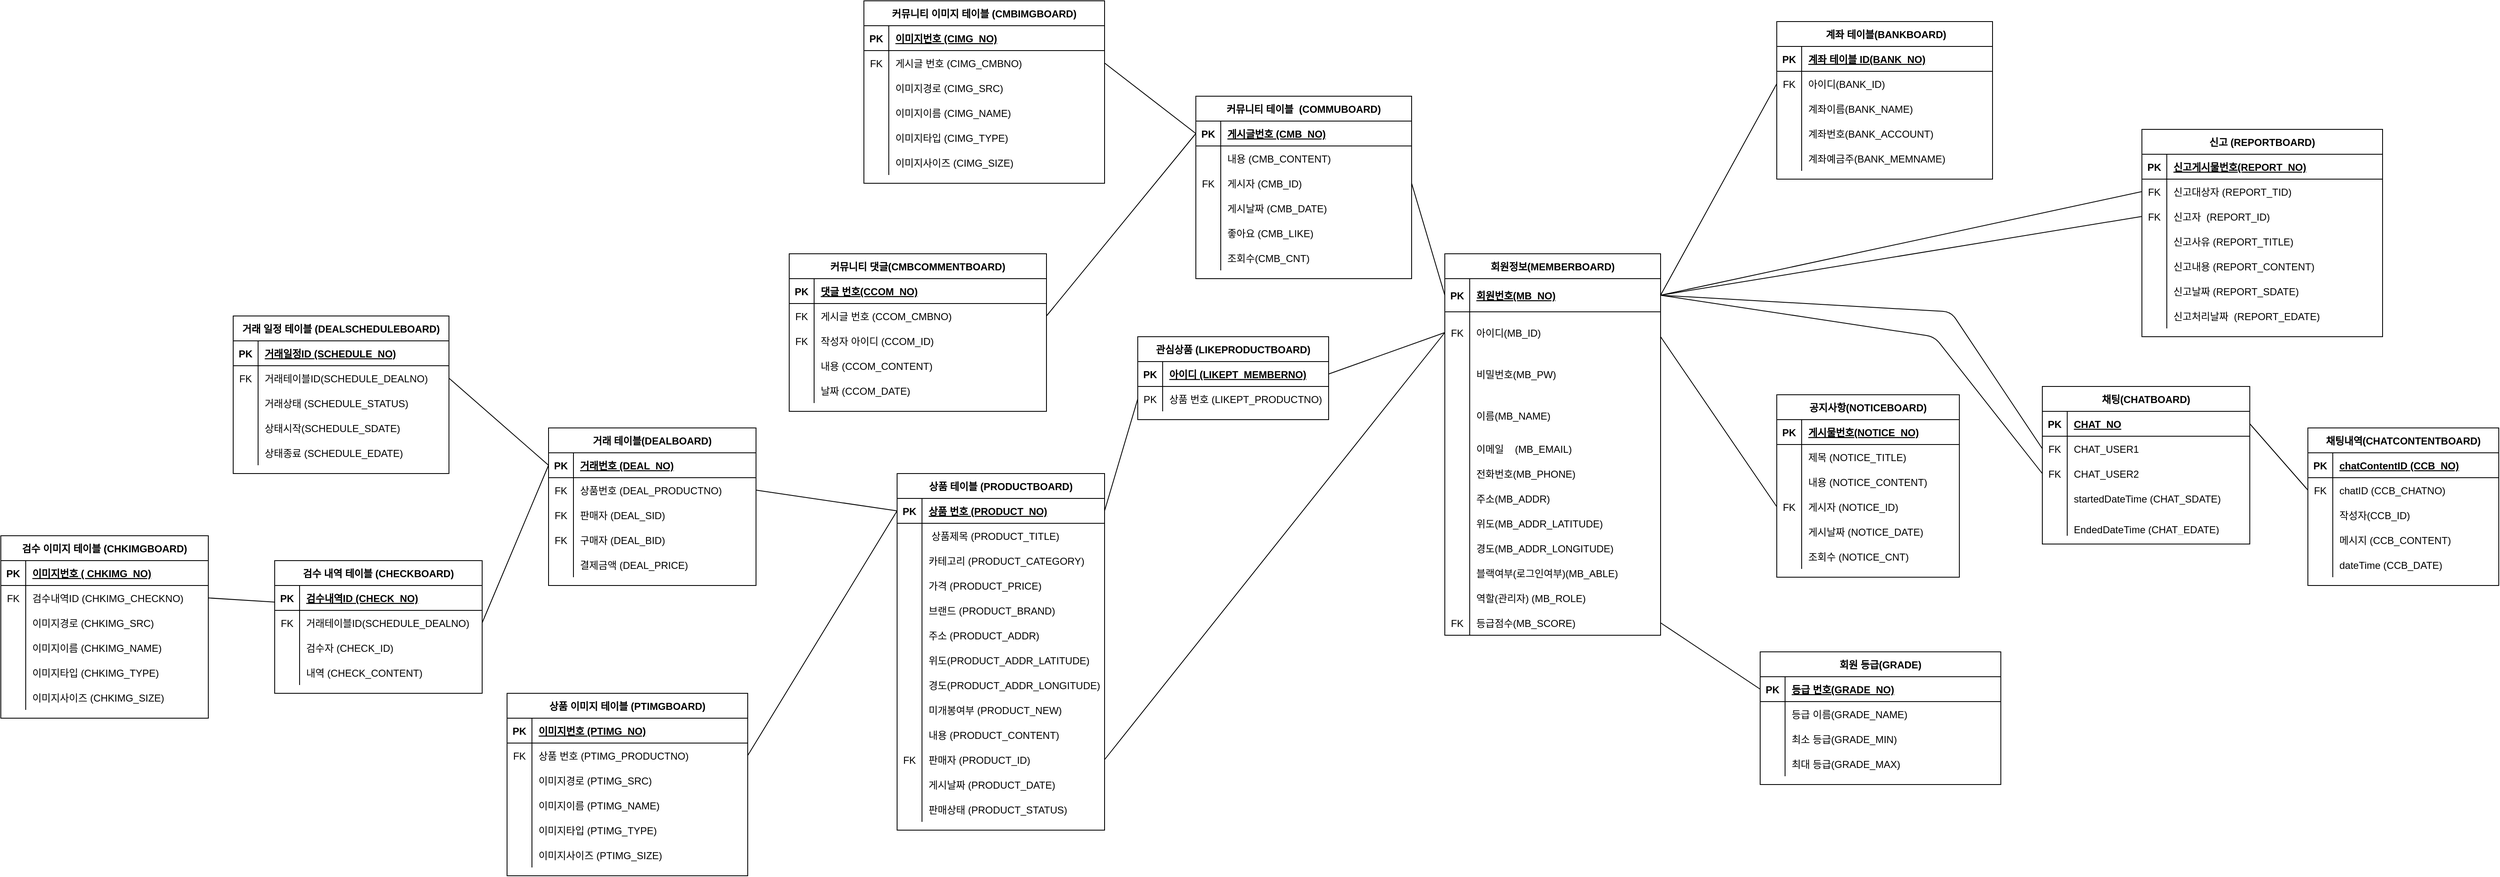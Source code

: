 <mxfile version="14.8.6" type="device"><diagram id="Uc1fMCAmXNWFYXystcXP" name="Page-1"><mxGraphModel dx="3685" dy="1103" grid="1" gridSize="10" guides="1" tooltips="1" connect="1" arrows="1" fold="1" page="1" pageScale="1" pageWidth="827" pageHeight="1169" math="0" shadow="0"><root><mxCell id="0"/><mxCell id="1" parent="0"/><mxCell id="BGob132XCu1rYYIuOwVj-1" value="회원정보(MEMBERBOARD)" style="shape=table;startSize=30;container=1;collapsible=1;childLayout=tableLayout;fixedRows=1;rowLines=0;fontStyle=1;align=center;resizeLast=1;" parent="1" vertex="1"><mxGeometry x="240" y="340" width="260" height="460" as="geometry"/></mxCell><mxCell id="BGob132XCu1rYYIuOwVj-2" value="" style="shape=partialRectangle;collapsible=0;dropTarget=0;pointerEvents=0;fillColor=none;top=0;left=0;bottom=1;right=0;points=[[0,0.5],[1,0.5]];portConstraint=eastwest;" parent="BGob132XCu1rYYIuOwVj-1" vertex="1"><mxGeometry y="30" width="260" height="40" as="geometry"/></mxCell><mxCell id="BGob132XCu1rYYIuOwVj-3" value="PK" style="shape=partialRectangle;connectable=0;fillColor=none;top=0;left=0;bottom=0;right=0;fontStyle=1;overflow=hidden;" parent="BGob132XCu1rYYIuOwVj-2" vertex="1"><mxGeometry width="30" height="40" as="geometry"/></mxCell><mxCell id="BGob132XCu1rYYIuOwVj-4" value="회원번호(MB_NO)" style="shape=partialRectangle;connectable=0;fillColor=none;top=0;left=0;bottom=0;right=0;align=left;spacingLeft=6;fontStyle=5;overflow=hidden;" parent="BGob132XCu1rYYIuOwVj-2" vertex="1"><mxGeometry x="30" width="230" height="40" as="geometry"/></mxCell><mxCell id="BGob132XCu1rYYIuOwVj-5" value="" style="shape=partialRectangle;collapsible=0;dropTarget=0;pointerEvents=0;fillColor=none;top=0;left=0;bottom=0;right=0;points=[[0,0.5],[1,0.5]];portConstraint=eastwest;" parent="BGob132XCu1rYYIuOwVj-1" vertex="1"><mxGeometry y="70" width="260" height="50" as="geometry"/></mxCell><mxCell id="BGob132XCu1rYYIuOwVj-6" value="FK" style="shape=partialRectangle;connectable=0;fillColor=none;top=0;left=0;bottom=0;right=0;editable=1;overflow=hidden;" parent="BGob132XCu1rYYIuOwVj-5" vertex="1"><mxGeometry width="30" height="50" as="geometry"/></mxCell><mxCell id="BGob132XCu1rYYIuOwVj-7" value="아이디(MB_ID)" style="shape=partialRectangle;connectable=0;fillColor=none;top=0;left=0;bottom=0;right=0;align=left;spacingLeft=6;overflow=hidden;" parent="BGob132XCu1rYYIuOwVj-5" vertex="1"><mxGeometry x="30" width="230" height="50" as="geometry"/></mxCell><mxCell id="W8rWTN_zPTijf_e_XZTR-1" value="" style="shape=partialRectangle;collapsible=0;dropTarget=0;pointerEvents=0;fillColor=none;top=0;left=0;bottom=0;right=0;points=[[0,0.5],[1,0.5]];portConstraint=eastwest;" parent="BGob132XCu1rYYIuOwVj-1" vertex="1"><mxGeometry y="120" width="260" height="50" as="geometry"/></mxCell><mxCell id="W8rWTN_zPTijf_e_XZTR-2" value="" style="shape=partialRectangle;connectable=0;fillColor=none;top=0;left=0;bottom=0;right=0;editable=1;overflow=hidden;" parent="W8rWTN_zPTijf_e_XZTR-1" vertex="1"><mxGeometry width="30" height="50" as="geometry"/></mxCell><mxCell id="W8rWTN_zPTijf_e_XZTR-3" value="비밀번호(MB_PW)" style="shape=partialRectangle;connectable=0;fillColor=none;top=0;left=0;bottom=0;right=0;align=left;spacingLeft=6;overflow=hidden;" parent="W8rWTN_zPTijf_e_XZTR-1" vertex="1"><mxGeometry x="30" width="230" height="50" as="geometry"/></mxCell><mxCell id="qmefyJemdapySvMLE25r-1" value="" style="shape=partialRectangle;collapsible=0;dropTarget=0;pointerEvents=0;fillColor=none;top=0;left=0;bottom=0;right=0;points=[[0,0.5],[1,0.5]];portConstraint=eastwest;" parent="BGob132XCu1rYYIuOwVj-1" vertex="1"><mxGeometry y="170" width="260" height="50" as="geometry"/></mxCell><mxCell id="qmefyJemdapySvMLE25r-2" value="" style="shape=partialRectangle;connectable=0;fillColor=none;top=0;left=0;bottom=0;right=0;editable=1;overflow=hidden;" parent="qmefyJemdapySvMLE25r-1" vertex="1"><mxGeometry width="30" height="50" as="geometry"/></mxCell><mxCell id="qmefyJemdapySvMLE25r-3" value="이름(MB_NAME)" style="shape=partialRectangle;connectable=0;fillColor=none;top=0;left=0;bottom=0;right=0;align=left;spacingLeft=6;overflow=hidden;" parent="qmefyJemdapySvMLE25r-1" vertex="1"><mxGeometry x="30" width="230" height="50" as="geometry"/></mxCell><mxCell id="BGob132XCu1rYYIuOwVj-30" value="" style="shape=partialRectangle;collapsible=0;dropTarget=0;pointerEvents=0;fillColor=none;top=0;left=0;bottom=0;right=0;points=[[0,0.5],[1,0.5]];portConstraint=eastwest;" parent="BGob132XCu1rYYIuOwVj-1" vertex="1"><mxGeometry y="220" width="260" height="30" as="geometry"/></mxCell><mxCell id="BGob132XCu1rYYIuOwVj-31" value="" style="shape=partialRectangle;connectable=0;fillColor=none;top=0;left=0;bottom=0;right=0;editable=1;overflow=hidden;" parent="BGob132XCu1rYYIuOwVj-30" vertex="1"><mxGeometry width="30" height="30" as="geometry"/></mxCell><mxCell id="BGob132XCu1rYYIuOwVj-32" value="이메일    (MB_EMAIL)" style="shape=partialRectangle;connectable=0;fillColor=none;top=0;left=0;bottom=0;right=0;align=left;spacingLeft=6;overflow=hidden;" parent="BGob132XCu1rYYIuOwVj-30" vertex="1"><mxGeometry x="30" width="230" height="30" as="geometry"/></mxCell><mxCell id="BGob132XCu1rYYIuOwVj-36" value="" style="shape=partialRectangle;collapsible=0;dropTarget=0;pointerEvents=0;fillColor=none;top=0;left=0;bottom=0;right=0;points=[[0,0.5],[1,0.5]];portConstraint=eastwest;" parent="BGob132XCu1rYYIuOwVj-1" vertex="1"><mxGeometry y="250" width="260" height="30" as="geometry"/></mxCell><mxCell id="BGob132XCu1rYYIuOwVj-37" value="" style="shape=partialRectangle;connectable=0;fillColor=none;top=0;left=0;bottom=0;right=0;editable=1;overflow=hidden;" parent="BGob132XCu1rYYIuOwVj-36" vertex="1"><mxGeometry width="30" height="30" as="geometry"/></mxCell><mxCell id="BGob132XCu1rYYIuOwVj-38" value="전화번호(MB_PHONE)" style="shape=partialRectangle;connectable=0;fillColor=none;top=0;left=0;bottom=0;right=0;align=left;spacingLeft=6;overflow=hidden;" parent="BGob132XCu1rYYIuOwVj-36" vertex="1"><mxGeometry x="30" width="230" height="30" as="geometry"/></mxCell><mxCell id="BGob132XCu1rYYIuOwVj-33" value="" style="shape=partialRectangle;collapsible=0;dropTarget=0;pointerEvents=0;fillColor=none;top=0;left=0;bottom=0;right=0;points=[[0,0.5],[1,0.5]];portConstraint=eastwest;" parent="BGob132XCu1rYYIuOwVj-1" vertex="1"><mxGeometry y="280" width="260" height="30" as="geometry"/></mxCell><mxCell id="BGob132XCu1rYYIuOwVj-34" value="" style="shape=partialRectangle;connectable=0;fillColor=none;top=0;left=0;bottom=0;right=0;editable=1;overflow=hidden;" parent="BGob132XCu1rYYIuOwVj-33" vertex="1"><mxGeometry width="30" height="30" as="geometry"/></mxCell><mxCell id="BGob132XCu1rYYIuOwVj-35" value="주소(MB_ADDR)" style="shape=partialRectangle;connectable=0;fillColor=none;top=0;left=0;bottom=0;right=0;align=left;spacingLeft=6;overflow=hidden;" parent="BGob132XCu1rYYIuOwVj-33" vertex="1"><mxGeometry x="30" width="230" height="30" as="geometry"/></mxCell><mxCell id="CtoLIiKY1LQWIszx24OI-1" value="" style="shape=partialRectangle;collapsible=0;dropTarget=0;pointerEvents=0;fillColor=none;top=0;left=0;bottom=0;right=0;points=[[0,0.5],[1,0.5]];portConstraint=eastwest;" parent="BGob132XCu1rYYIuOwVj-1" vertex="1"><mxGeometry y="310" width="260" height="30" as="geometry"/></mxCell><mxCell id="CtoLIiKY1LQWIszx24OI-2" value="" style="shape=partialRectangle;connectable=0;fillColor=none;top=0;left=0;bottom=0;right=0;editable=1;overflow=hidden;" parent="CtoLIiKY1LQWIszx24OI-1" vertex="1"><mxGeometry width="30" height="30" as="geometry"/></mxCell><mxCell id="CtoLIiKY1LQWIszx24OI-3" value="위도(MB_ADDR_LATITUDE)" style="shape=partialRectangle;connectable=0;fillColor=none;top=0;left=0;bottom=0;right=0;align=left;spacingLeft=6;overflow=hidden;" parent="CtoLIiKY1LQWIszx24OI-1" vertex="1"><mxGeometry x="30" width="230" height="30" as="geometry"/></mxCell><mxCell id="CtoLIiKY1LQWIszx24OI-4" value="" style="shape=partialRectangle;collapsible=0;dropTarget=0;pointerEvents=0;fillColor=none;top=0;left=0;bottom=0;right=0;points=[[0,0.5],[1,0.5]];portConstraint=eastwest;" parent="BGob132XCu1rYYIuOwVj-1" vertex="1"><mxGeometry y="340" width="260" height="30" as="geometry"/></mxCell><mxCell id="CtoLIiKY1LQWIszx24OI-5" value="" style="shape=partialRectangle;connectable=0;fillColor=none;top=0;left=0;bottom=0;right=0;editable=1;overflow=hidden;" parent="CtoLIiKY1LQWIszx24OI-4" vertex="1"><mxGeometry width="30" height="30" as="geometry"/></mxCell><mxCell id="CtoLIiKY1LQWIszx24OI-6" value="경도(MB_ADDR_LONGITUDE)" style="shape=partialRectangle;connectable=0;fillColor=none;top=0;left=0;bottom=0;right=0;align=left;spacingLeft=6;overflow=hidden;" parent="CtoLIiKY1LQWIszx24OI-4" vertex="1"><mxGeometry x="30" width="230" height="30" as="geometry"/></mxCell><mxCell id="BGob132XCu1rYYIuOwVj-39" value="" style="shape=partialRectangle;collapsible=0;dropTarget=0;pointerEvents=0;fillColor=none;top=0;left=0;bottom=0;right=0;points=[[0,0.5],[1,0.5]];portConstraint=eastwest;" parent="BGob132XCu1rYYIuOwVj-1" vertex="1"><mxGeometry y="370" width="260" height="30" as="geometry"/></mxCell><mxCell id="BGob132XCu1rYYIuOwVj-40" value="" style="shape=partialRectangle;connectable=0;fillColor=none;top=0;left=0;bottom=0;right=0;editable=1;overflow=hidden;" parent="BGob132XCu1rYYIuOwVj-39" vertex="1"><mxGeometry width="30" height="30" as="geometry"/></mxCell><mxCell id="BGob132XCu1rYYIuOwVj-41" value="블랙여부(로그인여부)(MB_ABLE)" style="shape=partialRectangle;connectable=0;fillColor=none;top=0;left=0;bottom=0;right=0;align=left;spacingLeft=6;overflow=hidden;" parent="BGob132XCu1rYYIuOwVj-39" vertex="1"><mxGeometry x="30" width="230" height="30" as="geometry"/></mxCell><mxCell id="BGob132XCu1rYYIuOwVj-42" value="" style="shape=partialRectangle;collapsible=0;dropTarget=0;pointerEvents=0;fillColor=none;top=0;left=0;bottom=0;right=0;points=[[0,0.5],[1,0.5]];portConstraint=eastwest;" parent="BGob132XCu1rYYIuOwVj-1" vertex="1"><mxGeometry y="400" width="260" height="30" as="geometry"/></mxCell><mxCell id="BGob132XCu1rYYIuOwVj-43" value="" style="shape=partialRectangle;connectable=0;fillColor=none;top=0;left=0;bottom=0;right=0;editable=1;overflow=hidden;" parent="BGob132XCu1rYYIuOwVj-42" vertex="1"><mxGeometry width="30" height="30" as="geometry"/></mxCell><mxCell id="BGob132XCu1rYYIuOwVj-44" value="역할(관리자) (MB_ROLE)" style="shape=partialRectangle;connectable=0;fillColor=none;top=0;left=0;bottom=0;right=0;align=left;spacingLeft=6;overflow=hidden;" parent="BGob132XCu1rYYIuOwVj-42" vertex="1"><mxGeometry x="30" width="230" height="30" as="geometry"/></mxCell><mxCell id="BGob132XCu1rYYIuOwVj-8" value="" style="shape=partialRectangle;collapsible=0;dropTarget=0;pointerEvents=0;fillColor=none;top=0;left=0;bottom=0;right=0;points=[[0,0.5],[1,0.5]];portConstraint=eastwest;" parent="BGob132XCu1rYYIuOwVj-1" vertex="1"><mxGeometry y="430" width="260" height="30" as="geometry"/></mxCell><mxCell id="BGob132XCu1rYYIuOwVj-9" value="FK" style="shape=partialRectangle;connectable=0;fillColor=none;top=0;left=0;bottom=0;right=0;editable=1;overflow=hidden;" parent="BGob132XCu1rYYIuOwVj-8" vertex="1"><mxGeometry width="30" height="30" as="geometry"/></mxCell><mxCell id="BGob132XCu1rYYIuOwVj-10" value="등급점수(MB_SCORE)" style="shape=partialRectangle;connectable=0;fillColor=none;top=0;left=0;bottom=0;right=0;align=left;spacingLeft=6;overflow=hidden;" parent="BGob132XCu1rYYIuOwVj-8" vertex="1"><mxGeometry x="30" width="230" height="30" as="geometry"/></mxCell><mxCell id="BGob132XCu1rYYIuOwVj-77" value="신고 (REPORTBOARD)" style="shape=table;startSize=30;container=1;collapsible=1;childLayout=tableLayout;fixedRows=1;rowLines=0;fontStyle=1;align=center;resizeLast=1;" parent="1" vertex="1"><mxGeometry x="1080" y="190" width="290" height="250" as="geometry"/></mxCell><mxCell id="BGob132XCu1rYYIuOwVj-78" value="" style="shape=partialRectangle;collapsible=0;dropTarget=0;pointerEvents=0;fillColor=none;top=0;left=0;bottom=1;right=0;points=[[0,0.5],[1,0.5]];portConstraint=eastwest;" parent="BGob132XCu1rYYIuOwVj-77" vertex="1"><mxGeometry y="30" width="290" height="30" as="geometry"/></mxCell><mxCell id="BGob132XCu1rYYIuOwVj-79" value="PK" style="shape=partialRectangle;connectable=0;fillColor=none;top=0;left=0;bottom=0;right=0;fontStyle=1;overflow=hidden;" parent="BGob132XCu1rYYIuOwVj-78" vertex="1"><mxGeometry width="30" height="30" as="geometry"/></mxCell><mxCell id="BGob132XCu1rYYIuOwVj-80" value="신고게시물번호(REPORT_NO)" style="shape=partialRectangle;connectable=0;fillColor=none;top=0;left=0;bottom=0;right=0;align=left;spacingLeft=6;fontStyle=5;overflow=hidden;" parent="BGob132XCu1rYYIuOwVj-78" vertex="1"><mxGeometry x="30" width="260" height="30" as="geometry"/></mxCell><mxCell id="BGob132XCu1rYYIuOwVj-81" value="" style="shape=partialRectangle;collapsible=0;dropTarget=0;pointerEvents=0;fillColor=none;top=0;left=0;bottom=0;right=0;points=[[0,0.5],[1,0.5]];portConstraint=eastwest;" parent="BGob132XCu1rYYIuOwVj-77" vertex="1"><mxGeometry y="60" width="290" height="30" as="geometry"/></mxCell><mxCell id="BGob132XCu1rYYIuOwVj-82" value="FK" style="shape=partialRectangle;connectable=0;fillColor=none;top=0;left=0;bottom=0;right=0;editable=1;overflow=hidden;" parent="BGob132XCu1rYYIuOwVj-81" vertex="1"><mxGeometry width="30" height="30" as="geometry"/></mxCell><mxCell id="BGob132XCu1rYYIuOwVj-83" value="신고대상자 (REPORT_TID)" style="shape=partialRectangle;connectable=0;fillColor=none;top=0;left=0;bottom=0;right=0;align=left;spacingLeft=6;overflow=hidden;" parent="BGob132XCu1rYYIuOwVj-81" vertex="1"><mxGeometry x="30" width="260" height="30" as="geometry"/></mxCell><mxCell id="BGob132XCu1rYYIuOwVj-84" value="" style="shape=partialRectangle;collapsible=0;dropTarget=0;pointerEvents=0;fillColor=none;top=0;left=0;bottom=0;right=0;points=[[0,0.5],[1,0.5]];portConstraint=eastwest;" parent="BGob132XCu1rYYIuOwVj-77" vertex="1"><mxGeometry y="90" width="290" height="30" as="geometry"/></mxCell><mxCell id="BGob132XCu1rYYIuOwVj-85" value="FK" style="shape=partialRectangle;connectable=0;fillColor=none;top=0;left=0;bottom=0;right=0;editable=1;overflow=hidden;" parent="BGob132XCu1rYYIuOwVj-84" vertex="1"><mxGeometry width="30" height="30" as="geometry"/></mxCell><mxCell id="BGob132XCu1rYYIuOwVj-86" value="신고자  (REPORT_ID)" style="shape=partialRectangle;connectable=0;fillColor=none;top=0;left=0;bottom=0;right=0;align=left;spacingLeft=6;overflow=hidden;" parent="BGob132XCu1rYYIuOwVj-84" vertex="1"><mxGeometry x="30" width="260" height="30" as="geometry"/></mxCell><mxCell id="BGob132XCu1rYYIuOwVj-87" value="" style="shape=partialRectangle;collapsible=0;dropTarget=0;pointerEvents=0;fillColor=none;top=0;left=0;bottom=0;right=0;points=[[0,0.5],[1,0.5]];portConstraint=eastwest;" parent="BGob132XCu1rYYIuOwVj-77" vertex="1"><mxGeometry y="120" width="290" height="30" as="geometry"/></mxCell><mxCell id="BGob132XCu1rYYIuOwVj-88" value="" style="shape=partialRectangle;connectable=0;fillColor=none;top=0;left=0;bottom=0;right=0;editable=1;overflow=hidden;" parent="BGob132XCu1rYYIuOwVj-87" vertex="1"><mxGeometry width="30" height="30" as="geometry"/></mxCell><mxCell id="BGob132XCu1rYYIuOwVj-89" value="신고사유 (REPORT_TITLE)" style="shape=partialRectangle;connectable=0;fillColor=none;top=0;left=0;bottom=0;right=0;align=left;spacingLeft=6;overflow=hidden;" parent="BGob132XCu1rYYIuOwVj-87" vertex="1"><mxGeometry x="30" width="260" height="30" as="geometry"/></mxCell><mxCell id="BGob132XCu1rYYIuOwVj-103" value="" style="shape=partialRectangle;collapsible=0;dropTarget=0;pointerEvents=0;fillColor=none;top=0;left=0;bottom=0;right=0;points=[[0,0.5],[1,0.5]];portConstraint=eastwest;" parent="BGob132XCu1rYYIuOwVj-77" vertex="1"><mxGeometry y="150" width="290" height="30" as="geometry"/></mxCell><mxCell id="BGob132XCu1rYYIuOwVj-104" value="" style="shape=partialRectangle;connectable=0;fillColor=none;top=0;left=0;bottom=0;right=0;editable=1;overflow=hidden;" parent="BGob132XCu1rYYIuOwVj-103" vertex="1"><mxGeometry width="30" height="30" as="geometry"/></mxCell><mxCell id="BGob132XCu1rYYIuOwVj-105" value="신고내용 (REPORT_CONTENT)" style="shape=partialRectangle;connectable=0;fillColor=none;top=0;left=0;bottom=0;right=0;align=left;spacingLeft=6;overflow=hidden;" parent="BGob132XCu1rYYIuOwVj-103" vertex="1"><mxGeometry x="30" width="260" height="30" as="geometry"/></mxCell><mxCell id="BGob132XCu1rYYIuOwVj-106" value="" style="shape=partialRectangle;collapsible=0;dropTarget=0;pointerEvents=0;fillColor=none;top=0;left=0;bottom=0;right=0;points=[[0,0.5],[1,0.5]];portConstraint=eastwest;" parent="BGob132XCu1rYYIuOwVj-77" vertex="1"><mxGeometry y="180" width="290" height="30" as="geometry"/></mxCell><mxCell id="BGob132XCu1rYYIuOwVj-107" value="" style="shape=partialRectangle;connectable=0;fillColor=none;top=0;left=0;bottom=0;right=0;editable=1;overflow=hidden;" parent="BGob132XCu1rYYIuOwVj-106" vertex="1"><mxGeometry width="30" height="30" as="geometry"/></mxCell><mxCell id="BGob132XCu1rYYIuOwVj-108" value="신고날짜 (REPORT_SDATE)" style="shape=partialRectangle;connectable=0;fillColor=none;top=0;left=0;bottom=0;right=0;align=left;spacingLeft=6;overflow=hidden;" parent="BGob132XCu1rYYIuOwVj-106" vertex="1"><mxGeometry x="30" width="260" height="30" as="geometry"/></mxCell><mxCell id="BGob132XCu1rYYIuOwVj-109" value="" style="shape=partialRectangle;collapsible=0;dropTarget=0;pointerEvents=0;fillColor=none;top=0;left=0;bottom=0;right=0;points=[[0,0.5],[1,0.5]];portConstraint=eastwest;" parent="BGob132XCu1rYYIuOwVj-77" vertex="1"><mxGeometry y="210" width="290" height="30" as="geometry"/></mxCell><mxCell id="BGob132XCu1rYYIuOwVj-110" value="" style="shape=partialRectangle;connectable=0;fillColor=none;top=0;left=0;bottom=0;right=0;editable=1;overflow=hidden;" parent="BGob132XCu1rYYIuOwVj-109" vertex="1"><mxGeometry width="30" height="30" as="geometry"/></mxCell><mxCell id="BGob132XCu1rYYIuOwVj-111" value="신고처리날짜  (REPORT_EDATE)" style="shape=partialRectangle;connectable=0;fillColor=none;top=0;left=0;bottom=0;right=0;align=left;spacingLeft=6;overflow=hidden;" parent="BGob132XCu1rYYIuOwVj-109" vertex="1"><mxGeometry x="30" width="260" height="30" as="geometry"/></mxCell><mxCell id="BGob132XCu1rYYIuOwVj-99" value="" style="endArrow=none;html=1;rounded=0;entryX=0;entryY=0.5;entryDx=0;entryDy=0;exitX=1;exitY=0.5;exitDx=0;exitDy=0;" parent="1" source="BGob132XCu1rYYIuOwVj-2" target="BGob132XCu1rYYIuOwVj-81" edge="1"><mxGeometry relative="1" as="geometry"><mxPoint x="530" y="500" as="sourcePoint"/><mxPoint x="860" y="240" as="targetPoint"/></mxGeometry></mxCell><mxCell id="BGob132XCu1rYYIuOwVj-102" value="" style="endArrow=none;html=1;rounded=0;entryX=0;entryY=0.5;entryDx=0;entryDy=0;exitX=1;exitY=0.5;exitDx=0;exitDy=0;" parent="1" source="BGob132XCu1rYYIuOwVj-2" target="BGob132XCu1rYYIuOwVj-84" edge="1"><mxGeometry relative="1" as="geometry"><mxPoint x="590" y="500" as="sourcePoint"/><mxPoint x="820" y="455" as="targetPoint"/></mxGeometry></mxCell><mxCell id="BGob132XCu1rYYIuOwVj-112" value="공지사항(NOTICEBOARD)" style="shape=table;startSize=30;container=1;collapsible=1;childLayout=tableLayout;fixedRows=1;rowLines=0;fontStyle=1;align=center;resizeLast=1;" parent="1" vertex="1"><mxGeometry x="640" y="510" width="220" height="220" as="geometry"/></mxCell><mxCell id="BGob132XCu1rYYIuOwVj-113" value="" style="shape=partialRectangle;collapsible=0;dropTarget=0;pointerEvents=0;fillColor=none;top=0;left=0;bottom=1;right=0;points=[[0,0.5],[1,0.5]];portConstraint=eastwest;" parent="BGob132XCu1rYYIuOwVj-112" vertex="1"><mxGeometry y="30" width="220" height="30" as="geometry"/></mxCell><mxCell id="BGob132XCu1rYYIuOwVj-114" value="PK" style="shape=partialRectangle;connectable=0;fillColor=none;top=0;left=0;bottom=0;right=0;fontStyle=1;overflow=hidden;" parent="BGob132XCu1rYYIuOwVj-113" vertex="1"><mxGeometry width="30" height="30" as="geometry"/></mxCell><mxCell id="BGob132XCu1rYYIuOwVj-115" value="게시물번호(NOTICE_NO)" style="shape=partialRectangle;connectable=0;fillColor=none;top=0;left=0;bottom=0;right=0;align=left;spacingLeft=6;fontStyle=5;overflow=hidden;" parent="BGob132XCu1rYYIuOwVj-113" vertex="1"><mxGeometry x="30" width="190" height="30" as="geometry"/></mxCell><mxCell id="BGob132XCu1rYYIuOwVj-116" value="" style="shape=partialRectangle;collapsible=0;dropTarget=0;pointerEvents=0;fillColor=none;top=0;left=0;bottom=0;right=0;points=[[0,0.5],[1,0.5]];portConstraint=eastwest;" parent="BGob132XCu1rYYIuOwVj-112" vertex="1"><mxGeometry y="60" width="220" height="30" as="geometry"/></mxCell><mxCell id="BGob132XCu1rYYIuOwVj-117" value="" style="shape=partialRectangle;connectable=0;fillColor=none;top=0;left=0;bottom=0;right=0;editable=1;overflow=hidden;" parent="BGob132XCu1rYYIuOwVj-116" vertex="1"><mxGeometry width="30" height="30" as="geometry"/></mxCell><mxCell id="BGob132XCu1rYYIuOwVj-118" value="제목 (NOTICE_TITLE)" style="shape=partialRectangle;connectable=0;fillColor=none;top=0;left=0;bottom=0;right=0;align=left;spacingLeft=6;overflow=hidden;" parent="BGob132XCu1rYYIuOwVj-116" vertex="1"><mxGeometry x="30" width="190" height="30" as="geometry"/></mxCell><mxCell id="BGob132XCu1rYYIuOwVj-119" value="" style="shape=partialRectangle;collapsible=0;dropTarget=0;pointerEvents=0;fillColor=none;top=0;left=0;bottom=0;right=0;points=[[0,0.5],[1,0.5]];portConstraint=eastwest;" parent="BGob132XCu1rYYIuOwVj-112" vertex="1"><mxGeometry y="90" width="220" height="30" as="geometry"/></mxCell><mxCell id="BGob132XCu1rYYIuOwVj-120" value="" style="shape=partialRectangle;connectable=0;fillColor=none;top=0;left=0;bottom=0;right=0;editable=1;overflow=hidden;" parent="BGob132XCu1rYYIuOwVj-119" vertex="1"><mxGeometry width="30" height="30" as="geometry"/></mxCell><mxCell id="BGob132XCu1rYYIuOwVj-121" value="내용 (NOTICE_CONTENT)" style="shape=partialRectangle;connectable=0;fillColor=none;top=0;left=0;bottom=0;right=0;align=left;spacingLeft=6;overflow=hidden;" parent="BGob132XCu1rYYIuOwVj-119" vertex="1"><mxGeometry x="30" width="190" height="30" as="geometry"/></mxCell><mxCell id="BGob132XCu1rYYIuOwVj-122" value="" style="shape=partialRectangle;collapsible=0;dropTarget=0;pointerEvents=0;fillColor=none;top=0;left=0;bottom=0;right=0;points=[[0,0.5],[1,0.5]];portConstraint=eastwest;" parent="BGob132XCu1rYYIuOwVj-112" vertex="1"><mxGeometry y="120" width="220" height="30" as="geometry"/></mxCell><mxCell id="BGob132XCu1rYYIuOwVj-123" value="FK" style="shape=partialRectangle;connectable=0;fillColor=none;top=0;left=0;bottom=0;right=0;editable=1;overflow=hidden;" parent="BGob132XCu1rYYIuOwVj-122" vertex="1"><mxGeometry width="30" height="30" as="geometry"/></mxCell><mxCell id="BGob132XCu1rYYIuOwVj-124" value="게시자 (NOTICE_ID)" style="shape=partialRectangle;connectable=0;fillColor=none;top=0;left=0;bottom=0;right=0;align=left;spacingLeft=6;overflow=hidden;" parent="BGob132XCu1rYYIuOwVj-122" vertex="1"><mxGeometry x="30" width="190" height="30" as="geometry"/></mxCell><mxCell id="BGob132XCu1rYYIuOwVj-125" value="" style="shape=partialRectangle;collapsible=0;dropTarget=0;pointerEvents=0;fillColor=none;top=0;left=0;bottom=0;right=0;points=[[0,0.5],[1,0.5]];portConstraint=eastwest;" parent="BGob132XCu1rYYIuOwVj-112" vertex="1"><mxGeometry y="150" width="220" height="30" as="geometry"/></mxCell><mxCell id="BGob132XCu1rYYIuOwVj-126" value="" style="shape=partialRectangle;connectable=0;fillColor=none;top=0;left=0;bottom=0;right=0;editable=1;overflow=hidden;" parent="BGob132XCu1rYYIuOwVj-125" vertex="1"><mxGeometry width="30" height="30" as="geometry"/></mxCell><mxCell id="BGob132XCu1rYYIuOwVj-127" value="게시날짜 (NOTICE_DATE)" style="shape=partialRectangle;connectable=0;fillColor=none;top=0;left=0;bottom=0;right=0;align=left;spacingLeft=6;overflow=hidden;" parent="BGob132XCu1rYYIuOwVj-125" vertex="1"><mxGeometry x="30" width="190" height="30" as="geometry"/></mxCell><mxCell id="BGob132XCu1rYYIuOwVj-128" value="" style="shape=partialRectangle;collapsible=0;dropTarget=0;pointerEvents=0;fillColor=none;top=0;left=0;bottom=0;right=0;points=[[0,0.5],[1,0.5]];portConstraint=eastwest;" parent="BGob132XCu1rYYIuOwVj-112" vertex="1"><mxGeometry y="180" width="220" height="30" as="geometry"/></mxCell><mxCell id="BGob132XCu1rYYIuOwVj-129" value="" style="shape=partialRectangle;connectable=0;fillColor=none;top=0;left=0;bottom=0;right=0;editable=1;overflow=hidden;" parent="BGob132XCu1rYYIuOwVj-128" vertex="1"><mxGeometry width="30" height="30" as="geometry"/></mxCell><mxCell id="BGob132XCu1rYYIuOwVj-130" value="조회수 (NOTICE_CNT)" style="shape=partialRectangle;connectable=0;fillColor=none;top=0;left=0;bottom=0;right=0;align=left;spacingLeft=6;overflow=hidden;" parent="BGob132XCu1rYYIuOwVj-128" vertex="1"><mxGeometry x="30" width="190" height="30" as="geometry"/></mxCell><mxCell id="BGob132XCu1rYYIuOwVj-132" value="" style="endArrow=none;html=1;rounded=0;entryX=0;entryY=0.5;entryDx=0;entryDy=0;" parent="1" target="BGob132XCu1rYYIuOwVj-122" edge="1"><mxGeometry relative="1" as="geometry"><mxPoint x="500" y="440" as="sourcePoint"/><mxPoint x="810" y="335" as="targetPoint"/></mxGeometry></mxCell><mxCell id="BGob132XCu1rYYIuOwVj-133" value="커뮤니티 테이블  (COMMUBOARD)" style="shape=table;startSize=30;container=1;collapsible=1;childLayout=tableLayout;fixedRows=1;rowLines=0;fontStyle=1;align=center;resizeLast=1;" parent="1" vertex="1"><mxGeometry x="-60" y="150" width="260" height="220" as="geometry"/></mxCell><mxCell id="BGob132XCu1rYYIuOwVj-134" value="" style="shape=partialRectangle;collapsible=0;dropTarget=0;pointerEvents=0;fillColor=none;top=0;left=0;bottom=1;right=0;points=[[0,0.5],[1,0.5]];portConstraint=eastwest;" parent="BGob132XCu1rYYIuOwVj-133" vertex="1"><mxGeometry y="30" width="260" height="30" as="geometry"/></mxCell><mxCell id="BGob132XCu1rYYIuOwVj-135" value="PK" style="shape=partialRectangle;connectable=0;fillColor=none;top=0;left=0;bottom=0;right=0;fontStyle=1;overflow=hidden;" parent="BGob132XCu1rYYIuOwVj-134" vertex="1"><mxGeometry width="30" height="30" as="geometry"/></mxCell><mxCell id="BGob132XCu1rYYIuOwVj-136" value="게시글번호 (CMB_NO)" style="shape=partialRectangle;connectable=0;fillColor=none;top=0;left=0;bottom=0;right=0;align=left;spacingLeft=6;fontStyle=5;overflow=hidden;" parent="BGob132XCu1rYYIuOwVj-134" vertex="1"><mxGeometry x="30" width="230" height="30" as="geometry"/></mxCell><mxCell id="BGob132XCu1rYYIuOwVj-164" value="" style="shape=partialRectangle;collapsible=0;dropTarget=0;pointerEvents=0;fillColor=none;top=0;left=0;bottom=0;right=0;points=[[0,0.5],[1,0.5]];portConstraint=eastwest;" parent="BGob132XCu1rYYIuOwVj-133" vertex="1"><mxGeometry y="60" width="260" height="30" as="geometry"/></mxCell><mxCell id="BGob132XCu1rYYIuOwVj-165" value="" style="shape=partialRectangle;connectable=0;fillColor=none;top=0;left=0;bottom=0;right=0;editable=1;overflow=hidden;" parent="BGob132XCu1rYYIuOwVj-164" vertex="1"><mxGeometry width="30" height="30" as="geometry"/></mxCell><mxCell id="BGob132XCu1rYYIuOwVj-166" value="내용 (CMB_CONTENT)" style="shape=partialRectangle;connectable=0;fillColor=none;top=0;left=0;bottom=0;right=0;align=left;spacingLeft=6;overflow=hidden;" parent="BGob132XCu1rYYIuOwVj-164" vertex="1"><mxGeometry x="30" width="230" height="30" as="geometry"/></mxCell><mxCell id="BGob132XCu1rYYIuOwVj-143" value="" style="shape=partialRectangle;collapsible=0;dropTarget=0;pointerEvents=0;fillColor=none;top=0;left=0;bottom=0;right=0;points=[[0,0.5],[1,0.5]];portConstraint=eastwest;" parent="BGob132XCu1rYYIuOwVj-133" vertex="1"><mxGeometry y="90" width="260" height="30" as="geometry"/></mxCell><mxCell id="BGob132XCu1rYYIuOwVj-144" value="FK" style="shape=partialRectangle;connectable=0;fillColor=none;top=0;left=0;bottom=0;right=0;editable=1;overflow=hidden;" parent="BGob132XCu1rYYIuOwVj-143" vertex="1"><mxGeometry width="30" height="30" as="geometry"/></mxCell><mxCell id="BGob132XCu1rYYIuOwVj-145" value="게시자 (CMB_ID)" style="shape=partialRectangle;connectable=0;fillColor=none;top=0;left=0;bottom=0;right=0;align=left;spacingLeft=6;overflow=hidden;" parent="BGob132XCu1rYYIuOwVj-143" vertex="1"><mxGeometry x="30" width="230" height="30" as="geometry"/></mxCell><mxCell id="BGob132XCu1rYYIuOwVj-179" value="" style="shape=partialRectangle;collapsible=0;dropTarget=0;pointerEvents=0;fillColor=none;top=0;left=0;bottom=0;right=0;points=[[0,0.5],[1,0.5]];portConstraint=eastwest;" parent="BGob132XCu1rYYIuOwVj-133" vertex="1"><mxGeometry y="120" width="260" height="30" as="geometry"/></mxCell><mxCell id="BGob132XCu1rYYIuOwVj-180" value="" style="shape=partialRectangle;connectable=0;fillColor=none;top=0;left=0;bottom=0;right=0;editable=1;overflow=hidden;" parent="BGob132XCu1rYYIuOwVj-179" vertex="1"><mxGeometry width="30" height="30" as="geometry"/></mxCell><mxCell id="BGob132XCu1rYYIuOwVj-181" value="게시날짜 (CMB_DATE)" style="shape=partialRectangle;connectable=0;fillColor=none;top=0;left=0;bottom=0;right=0;align=left;spacingLeft=6;overflow=hidden;" parent="BGob132XCu1rYYIuOwVj-179" vertex="1"><mxGeometry x="30" width="230" height="30" as="geometry"/></mxCell><mxCell id="BGob132XCu1rYYIuOwVj-148" value="" style="shape=partialRectangle;collapsible=0;dropTarget=0;pointerEvents=0;fillColor=none;top=0;left=0;bottom=0;right=0;points=[[0,0.5],[1,0.5]];portConstraint=eastwest;" parent="BGob132XCu1rYYIuOwVj-133" vertex="1"><mxGeometry y="150" width="260" height="30" as="geometry"/></mxCell><mxCell id="BGob132XCu1rYYIuOwVj-149" value="" style="shape=partialRectangle;connectable=0;fillColor=none;top=0;left=0;bottom=0;right=0;editable=1;overflow=hidden;" parent="BGob132XCu1rYYIuOwVj-148" vertex="1"><mxGeometry width="30" height="30" as="geometry"/></mxCell><mxCell id="BGob132XCu1rYYIuOwVj-150" value="좋아요 (CMB_LIKE)" style="shape=partialRectangle;connectable=0;fillColor=none;top=0;left=0;bottom=0;right=0;align=left;spacingLeft=6;overflow=hidden;" parent="BGob132XCu1rYYIuOwVj-148" vertex="1"><mxGeometry x="30" width="230" height="30" as="geometry"/></mxCell><mxCell id="W8rWTN_zPTijf_e_XZTR-4" value="" style="shape=partialRectangle;collapsible=0;dropTarget=0;pointerEvents=0;fillColor=none;top=0;left=0;bottom=0;right=0;points=[[0,0.5],[1,0.5]];portConstraint=eastwest;" parent="BGob132XCu1rYYIuOwVj-133" vertex="1"><mxGeometry y="180" width="260" height="30" as="geometry"/></mxCell><mxCell id="W8rWTN_zPTijf_e_XZTR-5" value="" style="shape=partialRectangle;connectable=0;fillColor=none;top=0;left=0;bottom=0;right=0;editable=1;overflow=hidden;" parent="W8rWTN_zPTijf_e_XZTR-4" vertex="1"><mxGeometry width="30" height="30" as="geometry"/></mxCell><mxCell id="W8rWTN_zPTijf_e_XZTR-6" value="조회수(CMB_CNT)" style="shape=partialRectangle;connectable=0;fillColor=none;top=0;left=0;bottom=0;right=0;align=left;spacingLeft=6;overflow=hidden;" parent="W8rWTN_zPTijf_e_XZTR-4" vertex="1"><mxGeometry x="30" width="230" height="30" as="geometry"/></mxCell><mxCell id="BGob132XCu1rYYIuOwVj-151" value="커뮤니티 이미지 테이블 (CMBIMGBOARD)" style="shape=table;startSize=30;container=1;collapsible=1;childLayout=tableLayout;fixedRows=1;rowLines=0;fontStyle=1;align=center;resizeLast=1;" parent="1" vertex="1"><mxGeometry x="-460" y="35" width="290" height="220" as="geometry"/></mxCell><mxCell id="BGob132XCu1rYYIuOwVj-152" value="" style="shape=partialRectangle;collapsible=0;dropTarget=0;pointerEvents=0;fillColor=none;top=0;left=0;bottom=1;right=0;points=[[0,0.5],[1,0.5]];portConstraint=eastwest;" parent="BGob132XCu1rYYIuOwVj-151" vertex="1"><mxGeometry y="30" width="290" height="30" as="geometry"/></mxCell><mxCell id="BGob132XCu1rYYIuOwVj-153" value="PK" style="shape=partialRectangle;connectable=0;fillColor=none;top=0;left=0;bottom=0;right=0;fontStyle=1;overflow=hidden;" parent="BGob132XCu1rYYIuOwVj-152" vertex="1"><mxGeometry width="30" height="30" as="geometry"/></mxCell><mxCell id="BGob132XCu1rYYIuOwVj-154" value="이미지번호 (CIMG_NO)" style="shape=partialRectangle;connectable=0;fillColor=none;top=0;left=0;bottom=0;right=0;align=left;spacingLeft=6;fontStyle=5;overflow=hidden;" parent="BGob132XCu1rYYIuOwVj-152" vertex="1"><mxGeometry x="30" width="260" height="30" as="geometry"/></mxCell><mxCell id="BGob132XCu1rYYIuOwVj-155" value="" style="shape=partialRectangle;collapsible=0;dropTarget=0;pointerEvents=0;fillColor=none;top=0;left=0;bottom=0;right=0;points=[[0,0.5],[1,0.5]];portConstraint=eastwest;" parent="BGob132XCu1rYYIuOwVj-151" vertex="1"><mxGeometry y="60" width="290" height="30" as="geometry"/></mxCell><mxCell id="BGob132XCu1rYYIuOwVj-156" value="FK" style="shape=partialRectangle;connectable=0;fillColor=none;top=0;left=0;bottom=0;right=0;editable=1;overflow=hidden;" parent="BGob132XCu1rYYIuOwVj-155" vertex="1"><mxGeometry width="30" height="30" as="geometry"/></mxCell><mxCell id="BGob132XCu1rYYIuOwVj-157" value="게시글 번호 (CIMG_CMBNO)" style="shape=partialRectangle;connectable=0;fillColor=none;top=0;left=0;bottom=0;right=0;align=left;spacingLeft=6;overflow=hidden;" parent="BGob132XCu1rYYIuOwVj-155" vertex="1"><mxGeometry x="30" width="260" height="30" as="geometry"/></mxCell><mxCell id="BGob132XCu1rYYIuOwVj-170" value="" style="shape=partialRectangle;collapsible=0;dropTarget=0;pointerEvents=0;fillColor=none;top=0;left=0;bottom=0;right=0;points=[[0,0.5],[1,0.5]];portConstraint=eastwest;" parent="BGob132XCu1rYYIuOwVj-151" vertex="1"><mxGeometry y="90" width="290" height="30" as="geometry"/></mxCell><mxCell id="BGob132XCu1rYYIuOwVj-171" value="" style="shape=partialRectangle;connectable=0;fillColor=none;top=0;left=0;bottom=0;right=0;editable=1;overflow=hidden;" parent="BGob132XCu1rYYIuOwVj-170" vertex="1"><mxGeometry width="30" height="30" as="geometry"/></mxCell><mxCell id="BGob132XCu1rYYIuOwVj-172" value="이미지경로 (CIMG_SRC)" style="shape=partialRectangle;connectable=0;fillColor=none;top=0;left=0;bottom=0;right=0;align=left;spacingLeft=6;overflow=hidden;" parent="BGob132XCu1rYYIuOwVj-170" vertex="1"><mxGeometry x="30" width="260" height="30" as="geometry"/></mxCell><mxCell id="BGob132XCu1rYYIuOwVj-173" value="" style="shape=partialRectangle;collapsible=0;dropTarget=0;pointerEvents=0;fillColor=none;top=0;left=0;bottom=0;right=0;points=[[0,0.5],[1,0.5]];portConstraint=eastwest;" parent="BGob132XCu1rYYIuOwVj-151" vertex="1"><mxGeometry y="120" width="290" height="30" as="geometry"/></mxCell><mxCell id="BGob132XCu1rYYIuOwVj-174" value="" style="shape=partialRectangle;connectable=0;fillColor=none;top=0;left=0;bottom=0;right=0;editable=1;overflow=hidden;" parent="BGob132XCu1rYYIuOwVj-173" vertex="1"><mxGeometry width="30" height="30" as="geometry"/></mxCell><mxCell id="BGob132XCu1rYYIuOwVj-175" value="이미지이름 (CIMG_NAME)" style="shape=partialRectangle;connectable=0;fillColor=none;top=0;left=0;bottom=0;right=0;align=left;spacingLeft=6;overflow=hidden;" parent="BGob132XCu1rYYIuOwVj-173" vertex="1"><mxGeometry x="30" width="260" height="30" as="geometry"/></mxCell><mxCell id="BGob132XCu1rYYIuOwVj-176" value="" style="shape=partialRectangle;collapsible=0;dropTarget=0;pointerEvents=0;fillColor=none;top=0;left=0;bottom=0;right=0;points=[[0,0.5],[1,0.5]];portConstraint=eastwest;" parent="BGob132XCu1rYYIuOwVj-151" vertex="1"><mxGeometry y="150" width="290" height="30" as="geometry"/></mxCell><mxCell id="BGob132XCu1rYYIuOwVj-177" value="" style="shape=partialRectangle;connectable=0;fillColor=none;top=0;left=0;bottom=0;right=0;editable=1;overflow=hidden;" parent="BGob132XCu1rYYIuOwVj-176" vertex="1"><mxGeometry width="30" height="30" as="geometry"/></mxCell><mxCell id="BGob132XCu1rYYIuOwVj-178" value="이미지타입 (CIMG_TYPE)" style="shape=partialRectangle;connectable=0;fillColor=none;top=0;left=0;bottom=0;right=0;align=left;spacingLeft=6;overflow=hidden;" parent="BGob132XCu1rYYIuOwVj-176" vertex="1"><mxGeometry x="30" width="260" height="30" as="geometry"/></mxCell><mxCell id="BGob132XCu1rYYIuOwVj-158" value="" style="shape=partialRectangle;collapsible=0;dropTarget=0;pointerEvents=0;fillColor=none;top=0;left=0;bottom=0;right=0;points=[[0,0.5],[1,0.5]];portConstraint=eastwest;" parent="BGob132XCu1rYYIuOwVj-151" vertex="1"><mxGeometry y="180" width="290" height="30" as="geometry"/></mxCell><mxCell id="BGob132XCu1rYYIuOwVj-159" value="" style="shape=partialRectangle;connectable=0;fillColor=none;top=0;left=0;bottom=0;right=0;editable=1;overflow=hidden;" parent="BGob132XCu1rYYIuOwVj-158" vertex="1"><mxGeometry width="30" height="30" as="geometry"/></mxCell><mxCell id="BGob132XCu1rYYIuOwVj-160" value="이미지사이즈 (CIMG_SIZE)" style="shape=partialRectangle;connectable=0;fillColor=none;top=0;left=0;bottom=0;right=0;align=left;spacingLeft=6;overflow=hidden;" parent="BGob132XCu1rYYIuOwVj-158" vertex="1"><mxGeometry x="30" width="260" height="30" as="geometry"/></mxCell><mxCell id="BGob132XCu1rYYIuOwVj-182" value="" style="endArrow=none;html=1;rounded=0;entryX=0;entryY=0.5;entryDx=0;entryDy=0;exitX=1;exitY=0.5;exitDx=0;exitDy=0;" parent="1" source="BGob132XCu1rYYIuOwVj-155" target="BGob132XCu1rYYIuOwVj-134" edge="1"><mxGeometry relative="1" as="geometry"><mxPoint x="-40" y="485" as="sourcePoint"/><mxPoint x="90" y="270" as="targetPoint"/></mxGeometry></mxCell><mxCell id="BGob132XCu1rYYIuOwVj-183" value="" style="endArrow=none;html=1;rounded=0;entryX=1;entryY=0.5;entryDx=0;entryDy=0;exitX=0;exitY=0.5;exitDx=0;exitDy=0;" parent="1" source="BGob132XCu1rYYIuOwVj-2" target="BGob132XCu1rYYIuOwVj-143" edge="1"><mxGeometry relative="1" as="geometry"><mxPoint x="340" y="350" as="sourcePoint"/><mxPoint x="470" y="135" as="targetPoint"/></mxGeometry></mxCell><mxCell id="BGob132XCu1rYYIuOwVj-184" value="커뮤니티 댓글(CMBCOMMENTBOARD)" style="shape=table;startSize=30;container=1;collapsible=1;childLayout=tableLayout;fixedRows=1;rowLines=0;fontStyle=1;align=center;resizeLast=1;" parent="1" vertex="1"><mxGeometry x="-550" y="340" width="310" height="190" as="geometry"/></mxCell><mxCell id="BGob132XCu1rYYIuOwVj-185" value="" style="shape=partialRectangle;collapsible=0;dropTarget=0;pointerEvents=0;fillColor=none;top=0;left=0;bottom=1;right=0;points=[[0,0.5],[1,0.5]];portConstraint=eastwest;" parent="BGob132XCu1rYYIuOwVj-184" vertex="1"><mxGeometry y="30" width="310" height="30" as="geometry"/></mxCell><mxCell id="BGob132XCu1rYYIuOwVj-186" value="PK" style="shape=partialRectangle;connectable=0;fillColor=none;top=0;left=0;bottom=0;right=0;fontStyle=1;overflow=hidden;" parent="BGob132XCu1rYYIuOwVj-185" vertex="1"><mxGeometry width="30" height="30" as="geometry"/></mxCell><mxCell id="BGob132XCu1rYYIuOwVj-187" value="댓글 번호(CCOM_NO)" style="shape=partialRectangle;connectable=0;fillColor=none;top=0;left=0;bottom=0;right=0;align=left;spacingLeft=6;fontStyle=5;overflow=hidden;" parent="BGob132XCu1rYYIuOwVj-185" vertex="1"><mxGeometry x="30" width="280" height="30" as="geometry"/></mxCell><mxCell id="BGob132XCu1rYYIuOwVj-188" value="" style="shape=partialRectangle;collapsible=0;dropTarget=0;pointerEvents=0;fillColor=none;top=0;left=0;bottom=0;right=0;points=[[0,0.5],[1,0.5]];portConstraint=eastwest;" parent="BGob132XCu1rYYIuOwVj-184" vertex="1"><mxGeometry y="60" width="310" height="30" as="geometry"/></mxCell><mxCell id="BGob132XCu1rYYIuOwVj-189" value="FK" style="shape=partialRectangle;connectable=0;fillColor=none;top=0;left=0;bottom=0;right=0;editable=1;overflow=hidden;" parent="BGob132XCu1rYYIuOwVj-188" vertex="1"><mxGeometry width="30" height="30" as="geometry"/></mxCell><mxCell id="BGob132XCu1rYYIuOwVj-190" value="게시글 번호 (CCOM_CMBNO)" style="shape=partialRectangle;connectable=0;fillColor=none;top=0;left=0;bottom=0;right=0;align=left;spacingLeft=6;overflow=hidden;" parent="BGob132XCu1rYYIuOwVj-188" vertex="1"><mxGeometry x="30" width="280" height="30" as="geometry"/></mxCell><mxCell id="BGob132XCu1rYYIuOwVj-191" value="" style="shape=partialRectangle;collapsible=0;dropTarget=0;pointerEvents=0;fillColor=none;top=0;left=0;bottom=0;right=0;points=[[0,0.5],[1,0.5]];portConstraint=eastwest;" parent="BGob132XCu1rYYIuOwVj-184" vertex="1"><mxGeometry y="90" width="310" height="30" as="geometry"/></mxCell><mxCell id="BGob132XCu1rYYIuOwVj-192" value="FK" style="shape=partialRectangle;connectable=0;fillColor=none;top=0;left=0;bottom=0;right=0;editable=1;overflow=hidden;" parent="BGob132XCu1rYYIuOwVj-191" vertex="1"><mxGeometry width="30" height="30" as="geometry"/></mxCell><mxCell id="BGob132XCu1rYYIuOwVj-193" value="작성자 아이디 (CCOM_ID)" style="shape=partialRectangle;connectable=0;fillColor=none;top=0;left=0;bottom=0;right=0;align=left;spacingLeft=6;overflow=hidden;" parent="BGob132XCu1rYYIuOwVj-191" vertex="1"><mxGeometry x="30" width="280" height="30" as="geometry"/></mxCell><mxCell id="BGob132XCu1rYYIuOwVj-197" value="" style="shape=partialRectangle;collapsible=0;dropTarget=0;pointerEvents=0;fillColor=none;top=0;left=0;bottom=0;right=0;points=[[0,0.5],[1,0.5]];portConstraint=eastwest;" parent="BGob132XCu1rYYIuOwVj-184" vertex="1"><mxGeometry y="120" width="310" height="30" as="geometry"/></mxCell><mxCell id="BGob132XCu1rYYIuOwVj-198" value="" style="shape=partialRectangle;connectable=0;fillColor=none;top=0;left=0;bottom=0;right=0;editable=1;overflow=hidden;" parent="BGob132XCu1rYYIuOwVj-197" vertex="1"><mxGeometry width="30" height="30" as="geometry"/></mxCell><mxCell id="BGob132XCu1rYYIuOwVj-199" value="내용 (CCOM_CONTENT)" style="shape=partialRectangle;connectable=0;fillColor=none;top=0;left=0;bottom=0;right=0;align=left;spacingLeft=6;overflow=hidden;" parent="BGob132XCu1rYYIuOwVj-197" vertex="1"><mxGeometry x="30" width="280" height="30" as="geometry"/></mxCell><mxCell id="BGob132XCu1rYYIuOwVj-194" value="" style="shape=partialRectangle;collapsible=0;dropTarget=0;pointerEvents=0;fillColor=none;top=0;left=0;bottom=0;right=0;points=[[0,0.5],[1,0.5]];portConstraint=eastwest;" parent="BGob132XCu1rYYIuOwVj-184" vertex="1"><mxGeometry y="150" width="310" height="30" as="geometry"/></mxCell><mxCell id="BGob132XCu1rYYIuOwVj-195" value="" style="shape=partialRectangle;connectable=0;fillColor=none;top=0;left=0;bottom=0;right=0;editable=1;overflow=hidden;" parent="BGob132XCu1rYYIuOwVj-194" vertex="1"><mxGeometry width="30" height="30" as="geometry"/></mxCell><mxCell id="BGob132XCu1rYYIuOwVj-196" value="날짜 (CCOM_DATE)" style="shape=partialRectangle;connectable=0;fillColor=none;top=0;left=0;bottom=0;right=0;align=left;spacingLeft=6;overflow=hidden;" parent="BGob132XCu1rYYIuOwVj-194" vertex="1"><mxGeometry x="30" width="280" height="30" as="geometry"/></mxCell><mxCell id="BGob132XCu1rYYIuOwVj-202" value="" style="endArrow=none;html=1;rounded=0;entryX=1;entryY=0.5;entryDx=0;entryDy=0;exitX=0;exitY=0.5;exitDx=0;exitDy=0;" parent="1" source="BGob132XCu1rYYIuOwVj-134" target="BGob132XCu1rYYIuOwVj-188" edge="1"><mxGeometry relative="1" as="geometry"><mxPoint x="-70" y="280" as="sourcePoint"/><mxPoint x="-400" y="345" as="targetPoint"/></mxGeometry></mxCell><mxCell id="BGob132XCu1rYYIuOwVj-213" value="상품 테이블 (PRODUCTBOARD)" style="shape=table;startSize=30;container=1;collapsible=1;childLayout=tableLayout;fixedRows=1;rowLines=0;fontStyle=1;align=center;resizeLast=1;" parent="1" vertex="1"><mxGeometry x="-420" y="605" width="250" height="430" as="geometry"/></mxCell><mxCell id="BGob132XCu1rYYIuOwVj-214" value="" style="shape=partialRectangle;collapsible=0;dropTarget=0;pointerEvents=0;fillColor=none;top=0;left=0;bottom=1;right=0;points=[[0,0.5],[1,0.5]];portConstraint=eastwest;" parent="BGob132XCu1rYYIuOwVj-213" vertex="1"><mxGeometry y="30" width="250" height="30" as="geometry"/></mxCell><mxCell id="BGob132XCu1rYYIuOwVj-215" value="PK" style="shape=partialRectangle;connectable=0;fillColor=none;top=0;left=0;bottom=0;right=0;fontStyle=1;overflow=hidden;" parent="BGob132XCu1rYYIuOwVj-214" vertex="1"><mxGeometry width="30" height="30" as="geometry"/></mxCell><mxCell id="BGob132XCu1rYYIuOwVj-216" value="상품 번호 (PRODUCT_NO)" style="shape=partialRectangle;connectable=0;fillColor=none;top=0;left=0;bottom=0;right=0;align=left;spacingLeft=6;fontStyle=5;overflow=hidden;" parent="BGob132XCu1rYYIuOwVj-214" vertex="1"><mxGeometry x="30" width="220" height="30" as="geometry"/></mxCell><mxCell id="BGob132XCu1rYYIuOwVj-217" value="" style="shape=partialRectangle;collapsible=0;dropTarget=0;pointerEvents=0;fillColor=none;top=0;left=0;bottom=0;right=0;points=[[0,0.5],[1,0.5]];portConstraint=eastwest;" parent="BGob132XCu1rYYIuOwVj-213" vertex="1"><mxGeometry y="60" width="250" height="30" as="geometry"/></mxCell><mxCell id="BGob132XCu1rYYIuOwVj-218" value="" style="shape=partialRectangle;connectable=0;fillColor=none;top=0;left=0;bottom=0;right=0;editable=1;overflow=hidden;" parent="BGob132XCu1rYYIuOwVj-217" vertex="1"><mxGeometry width="30" height="30" as="geometry"/></mxCell><mxCell id="BGob132XCu1rYYIuOwVj-219" value=" 상품제목 (PRODUCT_TITLE)" style="shape=partialRectangle;connectable=0;fillColor=none;top=0;left=0;bottom=0;right=0;align=left;spacingLeft=6;overflow=hidden;" parent="BGob132XCu1rYYIuOwVj-217" vertex="1"><mxGeometry x="30" width="220" height="30" as="geometry"/></mxCell><mxCell id="BGob132XCu1rYYIuOwVj-252" value="" style="shape=partialRectangle;collapsible=0;dropTarget=0;pointerEvents=0;fillColor=none;top=0;left=0;bottom=0;right=0;points=[[0,0.5],[1,0.5]];portConstraint=eastwest;" parent="BGob132XCu1rYYIuOwVj-213" vertex="1"><mxGeometry y="90" width="250" height="30" as="geometry"/></mxCell><mxCell id="BGob132XCu1rYYIuOwVj-253" value="" style="shape=partialRectangle;connectable=0;fillColor=none;top=0;left=0;bottom=0;right=0;editable=1;overflow=hidden;" parent="BGob132XCu1rYYIuOwVj-252" vertex="1"><mxGeometry width="30" height="30" as="geometry"/></mxCell><mxCell id="BGob132XCu1rYYIuOwVj-254" value="카테고리 (PRODUCT_CATEGORY)" style="shape=partialRectangle;connectable=0;fillColor=none;top=0;left=0;bottom=0;right=0;align=left;spacingLeft=6;overflow=hidden;" parent="BGob132XCu1rYYIuOwVj-252" vertex="1"><mxGeometry x="30" width="220" height="30" as="geometry"/></mxCell><mxCell id="BGob132XCu1rYYIuOwVj-226" value="" style="shape=partialRectangle;collapsible=0;dropTarget=0;pointerEvents=0;fillColor=none;top=0;left=0;bottom=0;right=0;points=[[0,0.5],[1,0.5]];portConstraint=eastwest;" parent="BGob132XCu1rYYIuOwVj-213" vertex="1"><mxGeometry y="120" width="250" height="30" as="geometry"/></mxCell><mxCell id="BGob132XCu1rYYIuOwVj-227" value="" style="shape=partialRectangle;connectable=0;fillColor=none;top=0;left=0;bottom=0;right=0;editable=1;overflow=hidden;" parent="BGob132XCu1rYYIuOwVj-226" vertex="1"><mxGeometry width="30" height="30" as="geometry"/></mxCell><mxCell id="BGob132XCu1rYYIuOwVj-228" value="가격 (PRODUCT_PRICE)" style="shape=partialRectangle;connectable=0;fillColor=none;top=0;left=0;bottom=0;right=0;align=left;spacingLeft=6;overflow=hidden;" parent="BGob132XCu1rYYIuOwVj-226" vertex="1"><mxGeometry x="30" width="220" height="30" as="geometry"/></mxCell><mxCell id="BGob132XCu1rYYIuOwVj-255" value="" style="shape=partialRectangle;collapsible=0;dropTarget=0;pointerEvents=0;fillColor=none;top=0;left=0;bottom=0;right=0;points=[[0,0.5],[1,0.5]];portConstraint=eastwest;" parent="BGob132XCu1rYYIuOwVj-213" vertex="1"><mxGeometry y="150" width="250" height="30" as="geometry"/></mxCell><mxCell id="BGob132XCu1rYYIuOwVj-256" value="" style="shape=partialRectangle;connectable=0;fillColor=none;top=0;left=0;bottom=0;right=0;editable=1;overflow=hidden;" parent="BGob132XCu1rYYIuOwVj-255" vertex="1"><mxGeometry width="30" height="30" as="geometry"/></mxCell><mxCell id="BGob132XCu1rYYIuOwVj-257" value="브랜드 (PRODUCT_BRAND)" style="shape=partialRectangle;connectable=0;fillColor=none;top=0;left=0;bottom=0;right=0;align=left;spacingLeft=6;overflow=hidden;" parent="BGob132XCu1rYYIuOwVj-255" vertex="1"><mxGeometry x="30" width="220" height="30" as="geometry"/></mxCell><mxCell id="BGob132XCu1rYYIuOwVj-261" value="" style="shape=partialRectangle;collapsible=0;dropTarget=0;pointerEvents=0;fillColor=none;top=0;left=0;bottom=0;right=0;points=[[0,0.5],[1,0.5]];portConstraint=eastwest;" parent="BGob132XCu1rYYIuOwVj-213" vertex="1"><mxGeometry y="180" width="250" height="30" as="geometry"/></mxCell><mxCell id="BGob132XCu1rYYIuOwVj-262" value="" style="shape=partialRectangle;connectable=0;fillColor=none;top=0;left=0;bottom=0;right=0;editable=1;overflow=hidden;" parent="BGob132XCu1rYYIuOwVj-261" vertex="1"><mxGeometry width="30" height="30" as="geometry"/></mxCell><mxCell id="BGob132XCu1rYYIuOwVj-263" value="주소 (PRODUCT_ADDR)" style="shape=partialRectangle;connectable=0;fillColor=none;top=0;left=0;bottom=0;right=0;align=left;spacingLeft=6;overflow=hidden;" parent="BGob132XCu1rYYIuOwVj-261" vertex="1"><mxGeometry x="30" width="220" height="30" as="geometry"/></mxCell><mxCell id="0-V7gNUuEfyfmb1XjWnV-30" value="" style="shape=partialRectangle;collapsible=0;dropTarget=0;pointerEvents=0;fillColor=none;top=0;left=0;bottom=0;right=0;points=[[0,0.5],[1,0.5]];portConstraint=eastwest;" vertex="1" parent="BGob132XCu1rYYIuOwVj-213"><mxGeometry y="210" width="250" height="30" as="geometry"/></mxCell><mxCell id="0-V7gNUuEfyfmb1XjWnV-31" value="" style="shape=partialRectangle;connectable=0;fillColor=none;top=0;left=0;bottom=0;right=0;editable=1;overflow=hidden;" vertex="1" parent="0-V7gNUuEfyfmb1XjWnV-30"><mxGeometry width="30" height="30" as="geometry"/></mxCell><mxCell id="0-V7gNUuEfyfmb1XjWnV-32" value="위도(PRODUCT_ADDR_LATITUDE)" style="shape=partialRectangle;connectable=0;fillColor=none;top=0;left=0;bottom=0;right=0;align=left;spacingLeft=6;overflow=hidden;" vertex="1" parent="0-V7gNUuEfyfmb1XjWnV-30"><mxGeometry x="30" width="220" height="30" as="geometry"/></mxCell><mxCell id="0-V7gNUuEfyfmb1XjWnV-33" value="" style="shape=partialRectangle;collapsible=0;dropTarget=0;pointerEvents=0;fillColor=none;top=0;left=0;bottom=0;right=0;points=[[0,0.5],[1,0.5]];portConstraint=eastwest;" vertex="1" parent="BGob132XCu1rYYIuOwVj-213"><mxGeometry y="240" width="250" height="30" as="geometry"/></mxCell><mxCell id="0-V7gNUuEfyfmb1XjWnV-34" value="" style="shape=partialRectangle;connectable=0;fillColor=none;top=0;left=0;bottom=0;right=0;editable=1;overflow=hidden;" vertex="1" parent="0-V7gNUuEfyfmb1XjWnV-33"><mxGeometry width="30" height="30" as="geometry"/></mxCell><mxCell id="0-V7gNUuEfyfmb1XjWnV-35" value="경도(PRODUCT_ADDR_LONGITUDE)" style="shape=partialRectangle;connectable=0;fillColor=none;top=0;left=0;bottom=0;right=0;align=left;spacingLeft=6;overflow=hidden;" vertex="1" parent="0-V7gNUuEfyfmb1XjWnV-33"><mxGeometry x="30" width="220" height="30" as="geometry"/></mxCell><mxCell id="BGob132XCu1rYYIuOwVj-258" value="" style="shape=partialRectangle;collapsible=0;dropTarget=0;pointerEvents=0;fillColor=none;top=0;left=0;bottom=0;right=0;points=[[0,0.5],[1,0.5]];portConstraint=eastwest;" parent="BGob132XCu1rYYIuOwVj-213" vertex="1"><mxGeometry y="270" width="250" height="30" as="geometry"/></mxCell><mxCell id="BGob132XCu1rYYIuOwVj-259" value="" style="shape=partialRectangle;connectable=0;fillColor=none;top=0;left=0;bottom=0;right=0;editable=1;overflow=hidden;" parent="BGob132XCu1rYYIuOwVj-258" vertex="1"><mxGeometry width="30" height="30" as="geometry"/></mxCell><mxCell id="BGob132XCu1rYYIuOwVj-260" value="미개봉여부 (PRODUCT_NEW)" style="shape=partialRectangle;connectable=0;fillColor=none;top=0;left=0;bottom=0;right=0;align=left;spacingLeft=6;overflow=hidden;" parent="BGob132XCu1rYYIuOwVj-258" vertex="1"><mxGeometry x="30" width="220" height="30" as="geometry"/></mxCell><mxCell id="BGob132XCu1rYYIuOwVj-249" value="" style="shape=partialRectangle;collapsible=0;dropTarget=0;pointerEvents=0;fillColor=none;top=0;left=0;bottom=0;right=0;points=[[0,0.5],[1,0.5]];portConstraint=eastwest;" parent="BGob132XCu1rYYIuOwVj-213" vertex="1"><mxGeometry y="300" width="250" height="30" as="geometry"/></mxCell><mxCell id="BGob132XCu1rYYIuOwVj-250" value="" style="shape=partialRectangle;connectable=0;fillColor=none;top=0;left=0;bottom=0;right=0;editable=1;overflow=hidden;" parent="BGob132XCu1rYYIuOwVj-249" vertex="1"><mxGeometry width="30" height="30" as="geometry"/></mxCell><mxCell id="BGob132XCu1rYYIuOwVj-251" value="내용 (PRODUCT_CONTENT)" style="shape=partialRectangle;connectable=0;fillColor=none;top=0;left=0;bottom=0;right=0;align=left;spacingLeft=6;overflow=hidden;" parent="BGob132XCu1rYYIuOwVj-249" vertex="1"><mxGeometry x="30" width="220" height="30" as="geometry"/></mxCell><mxCell id="BGob132XCu1rYYIuOwVj-220" value="" style="shape=partialRectangle;collapsible=0;dropTarget=0;pointerEvents=0;fillColor=none;top=0;left=0;bottom=0;right=0;points=[[0,0.5],[1,0.5]];portConstraint=eastwest;" parent="BGob132XCu1rYYIuOwVj-213" vertex="1"><mxGeometry y="330" width="250" height="30" as="geometry"/></mxCell><mxCell id="BGob132XCu1rYYIuOwVj-221" value="FK" style="shape=partialRectangle;connectable=0;fillColor=none;top=0;left=0;bottom=0;right=0;editable=1;overflow=hidden;" parent="BGob132XCu1rYYIuOwVj-220" vertex="1"><mxGeometry width="30" height="30" as="geometry"/></mxCell><mxCell id="BGob132XCu1rYYIuOwVj-222" value="판매자 (PRODUCT_ID)" style="shape=partialRectangle;connectable=0;fillColor=none;top=0;left=0;bottom=0;right=0;align=left;spacingLeft=6;overflow=hidden;" parent="BGob132XCu1rYYIuOwVj-220" vertex="1"><mxGeometry x="30" width="220" height="30" as="geometry"/></mxCell><mxCell id="BGob132XCu1rYYIuOwVj-264" value="" style="shape=partialRectangle;collapsible=0;dropTarget=0;pointerEvents=0;fillColor=none;top=0;left=0;bottom=0;right=0;points=[[0,0.5],[1,0.5]];portConstraint=eastwest;" parent="BGob132XCu1rYYIuOwVj-213" vertex="1"><mxGeometry y="360" width="250" height="30" as="geometry"/></mxCell><mxCell id="BGob132XCu1rYYIuOwVj-265" value="" style="shape=partialRectangle;connectable=0;fillColor=none;top=0;left=0;bottom=0;right=0;editable=1;overflow=hidden;" parent="BGob132XCu1rYYIuOwVj-264" vertex="1"><mxGeometry width="30" height="30" as="geometry"/></mxCell><mxCell id="BGob132XCu1rYYIuOwVj-266" value="게시날짜 (PRODUCT_DATE)" style="shape=partialRectangle;connectable=0;fillColor=none;top=0;left=0;bottom=0;right=0;align=left;spacingLeft=6;overflow=hidden;" parent="BGob132XCu1rYYIuOwVj-264" vertex="1"><mxGeometry x="30" width="220" height="30" as="geometry"/></mxCell><mxCell id="BGob132XCu1rYYIuOwVj-223" value="" style="shape=partialRectangle;collapsible=0;dropTarget=0;pointerEvents=0;fillColor=none;top=0;left=0;bottom=0;right=0;points=[[0,0.5],[1,0.5]];portConstraint=eastwest;" parent="BGob132XCu1rYYIuOwVj-213" vertex="1"><mxGeometry y="390" width="250" height="30" as="geometry"/></mxCell><mxCell id="BGob132XCu1rYYIuOwVj-224" value="" style="shape=partialRectangle;connectable=0;fillColor=none;top=0;left=0;bottom=0;right=0;editable=1;overflow=hidden;" parent="BGob132XCu1rYYIuOwVj-223" vertex="1"><mxGeometry width="30" height="30" as="geometry"/></mxCell><mxCell id="BGob132XCu1rYYIuOwVj-225" value="판매상태 (PRODUCT_STATUS)" style="shape=partialRectangle;connectable=0;fillColor=none;top=0;left=0;bottom=0;right=0;align=left;spacingLeft=6;overflow=hidden;" parent="BGob132XCu1rYYIuOwVj-223" vertex="1"><mxGeometry x="30" width="220" height="30" as="geometry"/></mxCell><mxCell id="BGob132XCu1rYYIuOwVj-229" value="상품 이미지 테이블 (PTIMGBOARD)" style="shape=table;startSize=30;container=1;collapsible=1;childLayout=tableLayout;fixedRows=1;rowLines=0;fontStyle=1;align=center;resizeLast=1;" parent="1" vertex="1"><mxGeometry x="-890" y="870" width="290" height="220" as="geometry"/></mxCell><mxCell id="BGob132XCu1rYYIuOwVj-230" value="" style="shape=partialRectangle;collapsible=0;dropTarget=0;pointerEvents=0;fillColor=none;top=0;left=0;bottom=1;right=0;points=[[0,0.5],[1,0.5]];portConstraint=eastwest;" parent="BGob132XCu1rYYIuOwVj-229" vertex="1"><mxGeometry y="30" width="290" height="30" as="geometry"/></mxCell><mxCell id="BGob132XCu1rYYIuOwVj-231" value="PK" style="shape=partialRectangle;connectable=0;fillColor=none;top=0;left=0;bottom=0;right=0;fontStyle=1;overflow=hidden;" parent="BGob132XCu1rYYIuOwVj-230" vertex="1"><mxGeometry width="30" height="30" as="geometry"/></mxCell><mxCell id="BGob132XCu1rYYIuOwVj-232" value="이미지번호 (PTIMG_NO)" style="shape=partialRectangle;connectable=0;fillColor=none;top=0;left=0;bottom=0;right=0;align=left;spacingLeft=6;fontStyle=5;overflow=hidden;" parent="BGob132XCu1rYYIuOwVj-230" vertex="1"><mxGeometry x="30" width="260" height="30" as="geometry"/></mxCell><mxCell id="BGob132XCu1rYYIuOwVj-233" value="" style="shape=partialRectangle;collapsible=0;dropTarget=0;pointerEvents=0;fillColor=none;top=0;left=0;bottom=0;right=0;points=[[0,0.5],[1,0.5]];portConstraint=eastwest;" parent="BGob132XCu1rYYIuOwVj-229" vertex="1"><mxGeometry y="60" width="290" height="30" as="geometry"/></mxCell><mxCell id="BGob132XCu1rYYIuOwVj-234" value="FK" style="shape=partialRectangle;connectable=0;fillColor=none;top=0;left=0;bottom=0;right=0;editable=1;overflow=hidden;" parent="BGob132XCu1rYYIuOwVj-233" vertex="1"><mxGeometry width="30" height="30" as="geometry"/></mxCell><mxCell id="BGob132XCu1rYYIuOwVj-235" value="상품 번호 (PTIMG_PRODUCTNO)" style="shape=partialRectangle;connectable=0;fillColor=none;top=0;left=0;bottom=0;right=0;align=left;spacingLeft=6;overflow=hidden;" parent="BGob132XCu1rYYIuOwVj-233" vertex="1"><mxGeometry x="30" width="260" height="30" as="geometry"/></mxCell><mxCell id="BGob132XCu1rYYIuOwVj-236" value="" style="shape=partialRectangle;collapsible=0;dropTarget=0;pointerEvents=0;fillColor=none;top=0;left=0;bottom=0;right=0;points=[[0,0.5],[1,0.5]];portConstraint=eastwest;" parent="BGob132XCu1rYYIuOwVj-229" vertex="1"><mxGeometry y="90" width="290" height="30" as="geometry"/></mxCell><mxCell id="BGob132XCu1rYYIuOwVj-237" value="" style="shape=partialRectangle;connectable=0;fillColor=none;top=0;left=0;bottom=0;right=0;editable=1;overflow=hidden;" parent="BGob132XCu1rYYIuOwVj-236" vertex="1"><mxGeometry width="30" height="30" as="geometry"/></mxCell><mxCell id="BGob132XCu1rYYIuOwVj-238" value="이미지경로 (PTIMG_SRC)" style="shape=partialRectangle;connectable=0;fillColor=none;top=0;left=0;bottom=0;right=0;align=left;spacingLeft=6;overflow=hidden;" parent="BGob132XCu1rYYIuOwVj-236" vertex="1"><mxGeometry x="30" width="260" height="30" as="geometry"/></mxCell><mxCell id="BGob132XCu1rYYIuOwVj-239" value="" style="shape=partialRectangle;collapsible=0;dropTarget=0;pointerEvents=0;fillColor=none;top=0;left=0;bottom=0;right=0;points=[[0,0.5],[1,0.5]];portConstraint=eastwest;" parent="BGob132XCu1rYYIuOwVj-229" vertex="1"><mxGeometry y="120" width="290" height="30" as="geometry"/></mxCell><mxCell id="BGob132XCu1rYYIuOwVj-240" value="" style="shape=partialRectangle;connectable=0;fillColor=none;top=0;left=0;bottom=0;right=0;editable=1;overflow=hidden;" parent="BGob132XCu1rYYIuOwVj-239" vertex="1"><mxGeometry width="30" height="30" as="geometry"/></mxCell><mxCell id="BGob132XCu1rYYIuOwVj-241" value="이미지이름 (PTIMG_NAME)" style="shape=partialRectangle;connectable=0;fillColor=none;top=0;left=0;bottom=0;right=0;align=left;spacingLeft=6;overflow=hidden;" parent="BGob132XCu1rYYIuOwVj-239" vertex="1"><mxGeometry x="30" width="260" height="30" as="geometry"/></mxCell><mxCell id="BGob132XCu1rYYIuOwVj-242" value="" style="shape=partialRectangle;collapsible=0;dropTarget=0;pointerEvents=0;fillColor=none;top=0;left=0;bottom=0;right=0;points=[[0,0.5],[1,0.5]];portConstraint=eastwest;" parent="BGob132XCu1rYYIuOwVj-229" vertex="1"><mxGeometry y="150" width="290" height="30" as="geometry"/></mxCell><mxCell id="BGob132XCu1rYYIuOwVj-243" value="" style="shape=partialRectangle;connectable=0;fillColor=none;top=0;left=0;bottom=0;right=0;editable=1;overflow=hidden;" parent="BGob132XCu1rYYIuOwVj-242" vertex="1"><mxGeometry width="30" height="30" as="geometry"/></mxCell><mxCell id="BGob132XCu1rYYIuOwVj-244" value="이미지타입 (PTIMG_TYPE)" style="shape=partialRectangle;connectable=0;fillColor=none;top=0;left=0;bottom=0;right=0;align=left;spacingLeft=6;overflow=hidden;" parent="BGob132XCu1rYYIuOwVj-242" vertex="1"><mxGeometry x="30" width="260" height="30" as="geometry"/></mxCell><mxCell id="BGob132XCu1rYYIuOwVj-245" value="" style="shape=partialRectangle;collapsible=0;dropTarget=0;pointerEvents=0;fillColor=none;top=0;left=0;bottom=0;right=0;points=[[0,0.5],[1,0.5]];portConstraint=eastwest;" parent="BGob132XCu1rYYIuOwVj-229" vertex="1"><mxGeometry y="180" width="290" height="30" as="geometry"/></mxCell><mxCell id="BGob132XCu1rYYIuOwVj-246" value="" style="shape=partialRectangle;connectable=0;fillColor=none;top=0;left=0;bottom=0;right=0;editable=1;overflow=hidden;" parent="BGob132XCu1rYYIuOwVj-245" vertex="1"><mxGeometry width="30" height="30" as="geometry"/></mxCell><mxCell id="BGob132XCu1rYYIuOwVj-247" value="이미지사이즈 (PTIMG_SIZE)" style="shape=partialRectangle;connectable=0;fillColor=none;top=0;left=0;bottom=0;right=0;align=left;spacingLeft=6;overflow=hidden;" parent="BGob132XCu1rYYIuOwVj-245" vertex="1"><mxGeometry x="30" width="260" height="30" as="geometry"/></mxCell><mxCell id="BGob132XCu1rYYIuOwVj-248" value="" style="endArrow=none;html=1;rounded=0;entryX=1;entryY=0.5;entryDx=0;entryDy=0;exitX=0;exitY=0.5;exitDx=0;exitDy=0;" parent="1" source="BGob132XCu1rYYIuOwVj-214" target="BGob132XCu1rYYIuOwVj-233" edge="1"><mxGeometry relative="1" as="geometry"><mxPoint x="-260" y="960" as="sourcePoint"/><mxPoint x="-500" y="1220" as="targetPoint"/><Array as="points"/></mxGeometry></mxCell><mxCell id="BGob132XCu1rYYIuOwVj-267" value="" style="endArrow=none;html=1;rounded=0;entryX=1;entryY=0.5;entryDx=0;entryDy=0;exitX=0;exitY=0.5;exitDx=0;exitDy=0;" parent="1" source="BGob132XCu1rYYIuOwVj-5" target="BGob132XCu1rYYIuOwVj-220" edge="1"><mxGeometry relative="1" as="geometry"><mxPoint x="240" y="480" as="sourcePoint"/><mxPoint x="110" y="950" as="targetPoint"/></mxGeometry></mxCell><mxCell id="BGob132XCu1rYYIuOwVj-268" value="관심상품 (LIKEPRODUCTBOARD)" style="shape=table;startSize=30;container=1;collapsible=1;childLayout=tableLayout;fixedRows=1;rowLines=0;fontStyle=1;align=center;resizeLast=1;" parent="1" vertex="1"><mxGeometry x="-130" y="440" width="230" height="100" as="geometry"/></mxCell><mxCell id="BGob132XCu1rYYIuOwVj-269" value="" style="shape=partialRectangle;collapsible=0;dropTarget=0;pointerEvents=0;fillColor=none;top=0;left=0;bottom=1;right=0;points=[[0,0.5],[1,0.5]];portConstraint=eastwest;" parent="BGob132XCu1rYYIuOwVj-268" vertex="1"><mxGeometry y="30" width="230" height="30" as="geometry"/></mxCell><mxCell id="BGob132XCu1rYYIuOwVj-270" value="PK" style="shape=partialRectangle;connectable=0;fillColor=none;top=0;left=0;bottom=0;right=0;fontStyle=1;overflow=hidden;" parent="BGob132XCu1rYYIuOwVj-269" vertex="1"><mxGeometry width="30" height="30" as="geometry"/></mxCell><mxCell id="BGob132XCu1rYYIuOwVj-271" value="아이디 (LIKEPT_MEMBERNO)" style="shape=partialRectangle;connectable=0;fillColor=none;top=0;left=0;bottom=0;right=0;align=left;spacingLeft=6;fontStyle=5;overflow=hidden;" parent="BGob132XCu1rYYIuOwVj-269" vertex="1"><mxGeometry x="30" width="200" height="30" as="geometry"/></mxCell><mxCell id="BGob132XCu1rYYIuOwVj-272" value="" style="shape=partialRectangle;collapsible=0;dropTarget=0;pointerEvents=0;fillColor=none;top=0;left=0;bottom=0;right=0;points=[[0,0.5],[1,0.5]];portConstraint=eastwest;" parent="BGob132XCu1rYYIuOwVj-268" vertex="1"><mxGeometry y="60" width="230" height="30" as="geometry"/></mxCell><mxCell id="BGob132XCu1rYYIuOwVj-273" value="PK" style="shape=partialRectangle;connectable=0;fillColor=none;top=0;left=0;bottom=0;right=0;editable=1;overflow=hidden;" parent="BGob132XCu1rYYIuOwVj-272" vertex="1"><mxGeometry width="30" height="30" as="geometry"/></mxCell><mxCell id="BGob132XCu1rYYIuOwVj-274" value="상품 번호 (LIKEPT_PRODUCTNO)" style="shape=partialRectangle;connectable=0;fillColor=none;top=0;left=0;bottom=0;right=0;align=left;spacingLeft=6;overflow=hidden;" parent="BGob132XCu1rYYIuOwVj-272" vertex="1"><mxGeometry x="30" width="200" height="30" as="geometry"/></mxCell><mxCell id="BGob132XCu1rYYIuOwVj-282" value="" style="endArrow=none;html=1;rounded=0;exitX=0;exitY=0.5;exitDx=0;exitDy=0;entryX=1;entryY=0.5;entryDx=0;entryDy=0;" parent="1" source="BGob132XCu1rYYIuOwVj-272" target="BGob132XCu1rYYIuOwVj-214" edge="1"><mxGeometry relative="1" as="geometry"><mxPoint x="250" y="490" as="sourcePoint"/><mxPoint x="-150" y="725" as="targetPoint"/></mxGeometry></mxCell><mxCell id="BGob132XCu1rYYIuOwVj-283" value="" style="endArrow=none;html=1;rounded=0;entryX=1;entryY=0.5;entryDx=0;entryDy=0;exitX=0;exitY=0.5;exitDx=0;exitDy=0;" parent="1" target="BGob132XCu1rYYIuOwVj-269" edge="1" source="BGob132XCu1rYYIuOwVj-5"><mxGeometry relative="1" as="geometry"><mxPoint x="240" y="440" as="sourcePoint"/><mxPoint x="-130" y="985" as="targetPoint"/></mxGeometry></mxCell><mxCell id="BGob132XCu1rYYIuOwVj-284" value="채팅(CHATBOARD)" style="shape=table;startSize=30;container=1;collapsible=1;childLayout=tableLayout;fixedRows=1;rowLines=0;fontStyle=1;align=center;resizeLast=1;" parent="1" vertex="1"><mxGeometry x="960" y="500" width="250" height="190" as="geometry"/></mxCell><mxCell id="BGob132XCu1rYYIuOwVj-285" value="" style="shape=partialRectangle;collapsible=0;dropTarget=0;pointerEvents=0;fillColor=none;top=0;left=0;bottom=1;right=0;points=[[0,0.5],[1,0.5]];portConstraint=eastwest;" parent="BGob132XCu1rYYIuOwVj-284" vertex="1"><mxGeometry y="30" width="250" height="30" as="geometry"/></mxCell><mxCell id="BGob132XCu1rYYIuOwVj-286" value="PK" style="shape=partialRectangle;connectable=0;fillColor=none;top=0;left=0;bottom=0;right=0;fontStyle=1;overflow=hidden;" parent="BGob132XCu1rYYIuOwVj-285" vertex="1"><mxGeometry width="30" height="30" as="geometry"/></mxCell><mxCell id="BGob132XCu1rYYIuOwVj-287" value="CHAT_NO" style="shape=partialRectangle;connectable=0;fillColor=none;top=0;left=0;bottom=0;right=0;align=left;spacingLeft=6;fontStyle=5;overflow=hidden;" parent="BGob132XCu1rYYIuOwVj-285" vertex="1"><mxGeometry x="30" width="220" height="30" as="geometry"/></mxCell><mxCell id="BGob132XCu1rYYIuOwVj-288" value="" style="shape=partialRectangle;collapsible=0;dropTarget=0;pointerEvents=0;fillColor=none;top=0;left=0;bottom=0;right=0;points=[[0,0.5],[1,0.5]];portConstraint=eastwest;" parent="BGob132XCu1rYYIuOwVj-284" vertex="1"><mxGeometry y="60" width="250" height="30" as="geometry"/></mxCell><mxCell id="BGob132XCu1rYYIuOwVj-289" value="FK" style="shape=partialRectangle;connectable=0;fillColor=none;top=0;left=0;bottom=0;right=0;editable=1;overflow=hidden;" parent="BGob132XCu1rYYIuOwVj-288" vertex="1"><mxGeometry width="30" height="30" as="geometry"/></mxCell><mxCell id="BGob132XCu1rYYIuOwVj-290" value="CHAT_USER1" style="shape=partialRectangle;connectable=0;fillColor=none;top=0;left=0;bottom=0;right=0;align=left;spacingLeft=6;overflow=hidden;" parent="BGob132XCu1rYYIuOwVj-288" vertex="1"><mxGeometry x="30" width="220" height="30" as="geometry"/></mxCell><mxCell id="BGob132XCu1rYYIuOwVj-291" value="" style="shape=partialRectangle;collapsible=0;dropTarget=0;pointerEvents=0;fillColor=none;top=0;left=0;bottom=0;right=0;points=[[0,0.5],[1,0.5]];portConstraint=eastwest;" parent="BGob132XCu1rYYIuOwVj-284" vertex="1"><mxGeometry y="90" width="250" height="30" as="geometry"/></mxCell><mxCell id="BGob132XCu1rYYIuOwVj-292" value="FK" style="shape=partialRectangle;connectable=0;fillColor=none;top=0;left=0;bottom=0;right=0;editable=1;overflow=hidden;" parent="BGob132XCu1rYYIuOwVj-291" vertex="1"><mxGeometry width="30" height="30" as="geometry"/></mxCell><mxCell id="BGob132XCu1rYYIuOwVj-293" value="CHAT_USER2" style="shape=partialRectangle;connectable=0;fillColor=none;top=0;left=0;bottom=0;right=0;align=left;spacingLeft=6;overflow=hidden;" parent="BGob132XCu1rYYIuOwVj-291" vertex="1"><mxGeometry x="30" width="220" height="30" as="geometry"/></mxCell><mxCell id="BGob132XCu1rYYIuOwVj-297" value="" style="shape=partialRectangle;collapsible=0;dropTarget=0;pointerEvents=0;fillColor=none;top=0;left=0;bottom=0;right=0;points=[[0,0.5],[1,0.5]];portConstraint=eastwest;" parent="BGob132XCu1rYYIuOwVj-284" vertex="1"><mxGeometry y="120" width="250" height="30" as="geometry"/></mxCell><mxCell id="BGob132XCu1rYYIuOwVj-298" value="" style="shape=partialRectangle;connectable=0;fillColor=none;top=0;left=0;bottom=0;right=0;editable=1;overflow=hidden;" parent="BGob132XCu1rYYIuOwVj-297" vertex="1"><mxGeometry width="30" height="30" as="geometry"/></mxCell><mxCell id="BGob132XCu1rYYIuOwVj-299" value="startedDateTime (CHAT_SDATE)" style="shape=partialRectangle;connectable=0;fillColor=none;top=0;left=0;bottom=0;right=0;align=left;spacingLeft=6;overflow=hidden;" parent="BGob132XCu1rYYIuOwVj-297" vertex="1"><mxGeometry x="30" width="220" height="30" as="geometry"/></mxCell><mxCell id="BGob132XCu1rYYIuOwVj-294" value="" style="shape=partialRectangle;collapsible=0;dropTarget=0;pointerEvents=0;fillColor=none;top=0;left=0;bottom=0;right=0;points=[[0,0.5],[1,0.5]];portConstraint=eastwest;" parent="BGob132XCu1rYYIuOwVj-284" vertex="1"><mxGeometry y="150" width="250" height="30" as="geometry"/></mxCell><mxCell id="BGob132XCu1rYYIuOwVj-295" value="" style="shape=partialRectangle;connectable=0;fillColor=none;top=0;left=0;bottom=0;right=0;editable=1;overflow=hidden;" parent="BGob132XCu1rYYIuOwVj-294" vertex="1"><mxGeometry width="30" height="30" as="geometry"/></mxCell><mxCell id="BGob132XCu1rYYIuOwVj-296" value="&#10;EndedDateTime (CHAT_EDATE)" style="shape=partialRectangle;connectable=0;fillColor=none;top=0;left=0;bottom=0;right=0;align=left;spacingLeft=6;overflow=hidden;" parent="BGob132XCu1rYYIuOwVj-294" vertex="1"><mxGeometry x="30" width="220" height="30" as="geometry"/></mxCell><mxCell id="BGob132XCu1rYYIuOwVj-300" value="채팅내역(CHATCONTENTBOARD)" style="shape=table;startSize=30;container=1;collapsible=1;childLayout=tableLayout;fixedRows=1;rowLines=0;fontStyle=1;align=center;resizeLast=1;" parent="1" vertex="1"><mxGeometry x="1280" y="550" width="230" height="190" as="geometry"/></mxCell><mxCell id="BGob132XCu1rYYIuOwVj-301" value="" style="shape=partialRectangle;collapsible=0;dropTarget=0;pointerEvents=0;fillColor=none;top=0;left=0;bottom=1;right=0;points=[[0,0.5],[1,0.5]];portConstraint=eastwest;" parent="BGob132XCu1rYYIuOwVj-300" vertex="1"><mxGeometry y="30" width="230" height="30" as="geometry"/></mxCell><mxCell id="BGob132XCu1rYYIuOwVj-302" value="PK" style="shape=partialRectangle;connectable=0;fillColor=none;top=0;left=0;bottom=0;right=0;fontStyle=1;overflow=hidden;" parent="BGob132XCu1rYYIuOwVj-301" vertex="1"><mxGeometry width="30" height="30" as="geometry"/></mxCell><mxCell id="BGob132XCu1rYYIuOwVj-303" value="chatContentID (CCB_NO)" style="shape=partialRectangle;connectable=0;fillColor=none;top=0;left=0;bottom=0;right=0;align=left;spacingLeft=6;fontStyle=5;overflow=hidden;" parent="BGob132XCu1rYYIuOwVj-301" vertex="1"><mxGeometry x="30" width="200" height="30" as="geometry"/></mxCell><mxCell id="BGob132XCu1rYYIuOwVj-304" value="" style="shape=partialRectangle;collapsible=0;dropTarget=0;pointerEvents=0;fillColor=none;top=0;left=0;bottom=0;right=0;points=[[0,0.5],[1,0.5]];portConstraint=eastwest;" parent="BGob132XCu1rYYIuOwVj-300" vertex="1"><mxGeometry y="60" width="230" height="30" as="geometry"/></mxCell><mxCell id="BGob132XCu1rYYIuOwVj-305" value="FK" style="shape=partialRectangle;connectable=0;fillColor=none;top=0;left=0;bottom=0;right=0;editable=1;overflow=hidden;" parent="BGob132XCu1rYYIuOwVj-304" vertex="1"><mxGeometry width="30" height="30" as="geometry"/></mxCell><mxCell id="BGob132XCu1rYYIuOwVj-306" value="chatID (CCB_CHATNO)" style="shape=partialRectangle;connectable=0;fillColor=none;top=0;left=0;bottom=0;right=0;align=left;spacingLeft=6;overflow=hidden;" parent="BGob132XCu1rYYIuOwVj-304" vertex="1"><mxGeometry x="30" width="200" height="30" as="geometry"/></mxCell><mxCell id="BGob132XCu1rYYIuOwVj-307" value="" style="shape=partialRectangle;collapsible=0;dropTarget=0;pointerEvents=0;fillColor=none;top=0;left=0;bottom=0;right=0;points=[[0,0.5],[1,0.5]];portConstraint=eastwest;" parent="BGob132XCu1rYYIuOwVj-300" vertex="1"><mxGeometry y="90" width="230" height="30" as="geometry"/></mxCell><mxCell id="BGob132XCu1rYYIuOwVj-308" value="" style="shape=partialRectangle;connectable=0;fillColor=none;top=0;left=0;bottom=0;right=0;editable=1;overflow=hidden;" parent="BGob132XCu1rYYIuOwVj-307" vertex="1"><mxGeometry width="30" height="30" as="geometry"/></mxCell><mxCell id="BGob132XCu1rYYIuOwVj-309" value="작성자(CCB_ID)" style="shape=partialRectangle;connectable=0;fillColor=none;top=0;left=0;bottom=0;right=0;align=left;spacingLeft=6;overflow=hidden;" parent="BGob132XCu1rYYIuOwVj-307" vertex="1"><mxGeometry x="30" width="200" height="30" as="geometry"/></mxCell><mxCell id="BGob132XCu1rYYIuOwVj-310" value="" style="shape=partialRectangle;collapsible=0;dropTarget=0;pointerEvents=0;fillColor=none;top=0;left=0;bottom=0;right=0;points=[[0,0.5],[1,0.5]];portConstraint=eastwest;" parent="BGob132XCu1rYYIuOwVj-300" vertex="1"><mxGeometry y="120" width="230" height="30" as="geometry"/></mxCell><mxCell id="BGob132XCu1rYYIuOwVj-311" value="" style="shape=partialRectangle;connectable=0;fillColor=none;top=0;left=0;bottom=0;right=0;editable=1;overflow=hidden;" parent="BGob132XCu1rYYIuOwVj-310" vertex="1"><mxGeometry width="30" height="30" as="geometry"/></mxCell><mxCell id="BGob132XCu1rYYIuOwVj-312" value="메시지 (CCB_CONTENT)" style="shape=partialRectangle;connectable=0;fillColor=none;top=0;left=0;bottom=0;right=0;align=left;spacingLeft=6;overflow=hidden;" parent="BGob132XCu1rYYIuOwVj-310" vertex="1"><mxGeometry x="30" width="200" height="30" as="geometry"/></mxCell><mxCell id="BGob132XCu1rYYIuOwVj-313" value="" style="shape=partialRectangle;collapsible=0;dropTarget=0;pointerEvents=0;fillColor=none;top=0;left=0;bottom=0;right=0;points=[[0,0.5],[1,0.5]];portConstraint=eastwest;" parent="BGob132XCu1rYYIuOwVj-300" vertex="1"><mxGeometry y="150" width="230" height="30" as="geometry"/></mxCell><mxCell id="BGob132XCu1rYYIuOwVj-314" value="" style="shape=partialRectangle;connectable=0;fillColor=none;top=0;left=0;bottom=0;right=0;editable=1;overflow=hidden;" parent="BGob132XCu1rYYIuOwVj-313" vertex="1"><mxGeometry width="30" height="30" as="geometry"/></mxCell><mxCell id="BGob132XCu1rYYIuOwVj-315" value="" style="shape=partialRectangle;connectable=0;fillColor=none;top=0;left=0;bottom=0;right=0;align=left;spacingLeft=6;overflow=hidden;" parent="BGob132XCu1rYYIuOwVj-313" vertex="1"><mxGeometry x="30" width="200" height="30" as="geometry"/></mxCell><mxCell id="BGob132XCu1rYYIuOwVj-316" value="" style="endArrow=none;html=1;entryX=1;entryY=0.5;entryDx=0;entryDy=0;exitX=0;exitY=0.5;exitDx=0;exitDy=0;" parent="1" source="BGob132XCu1rYYIuOwVj-304" target="BGob132XCu1rYYIuOwVj-285" edge="1"><mxGeometry width="50" height="50" relative="1" as="geometry"><mxPoint x="990" y="1060" as="sourcePoint"/><mxPoint x="1040" y="1010" as="targetPoint"/></mxGeometry></mxCell><mxCell id="BGob132XCu1rYYIuOwVj-317" value="" style="endArrow=none;html=1;entryX=1;entryY=0.5;entryDx=0;entryDy=0;exitX=0;exitY=0.5;exitDx=0;exitDy=0;" parent="1" source="BGob132XCu1rYYIuOwVj-288" target="BGob132XCu1rYYIuOwVj-2" edge="1"><mxGeometry width="50" height="50" relative="1" as="geometry"><mxPoint x="909" y="855" as="sourcePoint"/><mxPoint x="390" y="730" as="targetPoint"/><Array as="points"><mxPoint x="850" y="410"/></Array></mxGeometry></mxCell><mxCell id="BGob132XCu1rYYIuOwVj-318" value="" style="endArrow=none;html=1;entryX=1;entryY=0.5;entryDx=0;entryDy=0;exitX=0;exitY=0.5;exitDx=0;exitDy=0;" parent="1" source="BGob132XCu1rYYIuOwVj-291" target="BGob132XCu1rYYIuOwVj-2" edge="1"><mxGeometry width="50" height="50" relative="1" as="geometry"><mxPoint x="500" y="915" as="sourcePoint"/><mxPoint x="440" y="490" as="targetPoint"/><Array as="points"><mxPoint x="830" y="440"/></Array></mxGeometry></mxCell><mxCell id="BGob132XCu1rYYIuOwVj-319" value="거래 테이블(DEALBOARD)" style="shape=table;startSize=30;container=1;collapsible=1;childLayout=tableLayout;fixedRows=1;rowLines=0;fontStyle=1;align=center;resizeLast=1;" parent="1" vertex="1"><mxGeometry x="-840" y="550" width="250" height="190" as="geometry"/></mxCell><mxCell id="BGob132XCu1rYYIuOwVj-320" value="" style="shape=partialRectangle;collapsible=0;dropTarget=0;pointerEvents=0;fillColor=none;top=0;left=0;bottom=1;right=0;points=[[0,0.5],[1,0.5]];portConstraint=eastwest;" parent="BGob132XCu1rYYIuOwVj-319" vertex="1"><mxGeometry y="30" width="250" height="30" as="geometry"/></mxCell><mxCell id="BGob132XCu1rYYIuOwVj-321" value="PK" style="shape=partialRectangle;connectable=0;fillColor=none;top=0;left=0;bottom=0;right=0;fontStyle=1;overflow=hidden;" parent="BGob132XCu1rYYIuOwVj-320" vertex="1"><mxGeometry width="30" height="30" as="geometry"/></mxCell><mxCell id="BGob132XCu1rYYIuOwVj-322" value="거래번호 (DEAL_NO)" style="shape=partialRectangle;connectable=0;fillColor=none;top=0;left=0;bottom=0;right=0;align=left;spacingLeft=6;fontStyle=5;overflow=hidden;" parent="BGob132XCu1rYYIuOwVj-320" vertex="1"><mxGeometry x="30" width="220" height="30" as="geometry"/></mxCell><mxCell id="BGob132XCu1rYYIuOwVj-323" value="" style="shape=partialRectangle;collapsible=0;dropTarget=0;pointerEvents=0;fillColor=none;top=0;left=0;bottom=0;right=0;points=[[0,0.5],[1,0.5]];portConstraint=eastwest;" parent="BGob132XCu1rYYIuOwVj-319" vertex="1"><mxGeometry y="60" width="250" height="30" as="geometry"/></mxCell><mxCell id="BGob132XCu1rYYIuOwVj-324" value="FK" style="shape=partialRectangle;connectable=0;fillColor=none;top=0;left=0;bottom=0;right=0;editable=1;overflow=hidden;" parent="BGob132XCu1rYYIuOwVj-323" vertex="1"><mxGeometry width="30" height="30" as="geometry"/></mxCell><mxCell id="BGob132XCu1rYYIuOwVj-325" value="상품번호 (DEAL_PRODUCTNO)" style="shape=partialRectangle;connectable=0;fillColor=none;top=0;left=0;bottom=0;right=0;align=left;spacingLeft=6;overflow=hidden;" parent="BGob132XCu1rYYIuOwVj-323" vertex="1"><mxGeometry x="30" width="220" height="30" as="geometry"/></mxCell><mxCell id="BGob132XCu1rYYIuOwVj-326" value="" style="shape=partialRectangle;collapsible=0;dropTarget=0;pointerEvents=0;fillColor=none;top=0;left=0;bottom=0;right=0;points=[[0,0.5],[1,0.5]];portConstraint=eastwest;" parent="BGob132XCu1rYYIuOwVj-319" vertex="1"><mxGeometry y="90" width="250" height="30" as="geometry"/></mxCell><mxCell id="BGob132XCu1rYYIuOwVj-327" value="FK" style="shape=partialRectangle;connectable=0;fillColor=none;top=0;left=0;bottom=0;right=0;editable=1;overflow=hidden;" parent="BGob132XCu1rYYIuOwVj-326" vertex="1"><mxGeometry width="30" height="30" as="geometry"/></mxCell><mxCell id="BGob132XCu1rYYIuOwVj-328" value="판매자 (DEAL_SID)" style="shape=partialRectangle;connectable=0;fillColor=none;top=0;left=0;bottom=0;right=0;align=left;spacingLeft=6;overflow=hidden;" parent="BGob132XCu1rYYIuOwVj-326" vertex="1"><mxGeometry x="30" width="220" height="30" as="geometry"/></mxCell><mxCell id="BGob132XCu1rYYIuOwVj-332" value="" style="shape=partialRectangle;collapsible=0;dropTarget=0;pointerEvents=0;fillColor=none;top=0;left=0;bottom=0;right=0;points=[[0,0.5],[1,0.5]];portConstraint=eastwest;" parent="BGob132XCu1rYYIuOwVj-319" vertex="1"><mxGeometry y="120" width="250" height="30" as="geometry"/></mxCell><mxCell id="BGob132XCu1rYYIuOwVj-333" value="FK" style="shape=partialRectangle;connectable=0;fillColor=none;top=0;left=0;bottom=0;right=0;editable=1;overflow=hidden;" parent="BGob132XCu1rYYIuOwVj-332" vertex="1"><mxGeometry width="30" height="30" as="geometry"/></mxCell><mxCell id="BGob132XCu1rYYIuOwVj-334" value="구매자 (DEAL_BID)" style="shape=partialRectangle;connectable=0;fillColor=none;top=0;left=0;bottom=0;right=0;align=left;spacingLeft=6;overflow=hidden;" parent="BGob132XCu1rYYIuOwVj-332" vertex="1"><mxGeometry x="30" width="220" height="30" as="geometry"/></mxCell><mxCell id="BGob132XCu1rYYIuOwVj-395" value="" style="shape=partialRectangle;collapsible=0;dropTarget=0;pointerEvents=0;fillColor=none;top=0;left=0;bottom=0;right=0;points=[[0,0.5],[1,0.5]];portConstraint=eastwest;" parent="BGob132XCu1rYYIuOwVj-319" vertex="1"><mxGeometry y="150" width="250" height="30" as="geometry"/></mxCell><mxCell id="BGob132XCu1rYYIuOwVj-396" value="" style="shape=partialRectangle;connectable=0;fillColor=none;top=0;left=0;bottom=0;right=0;editable=1;overflow=hidden;" parent="BGob132XCu1rYYIuOwVj-395" vertex="1"><mxGeometry width="30" height="30" as="geometry"/></mxCell><mxCell id="BGob132XCu1rYYIuOwVj-397" value="결제금액 (DEAL_PRICE)" style="shape=partialRectangle;connectable=0;fillColor=none;top=0;left=0;bottom=0;right=0;align=left;spacingLeft=6;overflow=hidden;" parent="BGob132XCu1rYYIuOwVj-395" vertex="1"><mxGeometry x="30" width="220" height="30" as="geometry"/></mxCell><mxCell id="BGob132XCu1rYYIuOwVj-338" value="거래 일정 테이블 (DEALSCHEDULEBOARD)" style="shape=table;startSize=30;container=1;collapsible=1;childLayout=tableLayout;fixedRows=1;rowLines=0;fontStyle=1;align=center;resizeLast=1;" parent="1" vertex="1"><mxGeometry x="-1220" y="415" width="260" height="190" as="geometry"/></mxCell><mxCell id="BGob132XCu1rYYIuOwVj-339" value="" style="shape=partialRectangle;collapsible=0;dropTarget=0;pointerEvents=0;fillColor=none;top=0;left=0;bottom=1;right=0;points=[[0,0.5],[1,0.5]];portConstraint=eastwest;" parent="BGob132XCu1rYYIuOwVj-338" vertex="1"><mxGeometry y="30" width="260" height="30" as="geometry"/></mxCell><mxCell id="BGob132XCu1rYYIuOwVj-340" value="PK" style="shape=partialRectangle;connectable=0;fillColor=none;top=0;left=0;bottom=0;right=0;fontStyle=1;overflow=hidden;" parent="BGob132XCu1rYYIuOwVj-339" vertex="1"><mxGeometry width="30" height="30" as="geometry"/></mxCell><mxCell id="BGob132XCu1rYYIuOwVj-341" value="거래일정ID (SCHEDULE_NO)" style="shape=partialRectangle;connectable=0;fillColor=none;top=0;left=0;bottom=0;right=0;align=left;spacingLeft=6;fontStyle=5;overflow=hidden;" parent="BGob132XCu1rYYIuOwVj-339" vertex="1"><mxGeometry x="30" width="230" height="30" as="geometry"/></mxCell><mxCell id="qmefyJemdapySvMLE25r-5" value="" style="shape=partialRectangle;collapsible=0;dropTarget=0;pointerEvents=0;fillColor=none;top=0;left=0;bottom=0;right=0;points=[[0,0.5],[1,0.5]];portConstraint=eastwest;" parent="BGob132XCu1rYYIuOwVj-338" vertex="1"><mxGeometry y="60" width="260" height="30" as="geometry"/></mxCell><mxCell id="qmefyJemdapySvMLE25r-6" value="FK" style="shape=partialRectangle;connectable=0;fillColor=none;top=0;left=0;bottom=0;right=0;editable=1;overflow=hidden;" parent="qmefyJemdapySvMLE25r-5" vertex="1"><mxGeometry width="30" height="30" as="geometry"/></mxCell><mxCell id="qmefyJemdapySvMLE25r-7" value="거래테이블ID(SCHEDULE_DEALNO)" style="shape=partialRectangle;connectable=0;fillColor=none;top=0;left=0;bottom=0;right=0;align=left;spacingLeft=6;overflow=hidden;" parent="qmefyJemdapySvMLE25r-5" vertex="1"><mxGeometry x="30" width="230" height="30" as="geometry"/></mxCell><mxCell id="BGob132XCu1rYYIuOwVj-342" value="" style="shape=partialRectangle;collapsible=0;dropTarget=0;pointerEvents=0;fillColor=none;top=0;left=0;bottom=0;right=0;points=[[0,0.5],[1,0.5]];portConstraint=eastwest;" parent="BGob132XCu1rYYIuOwVj-338" vertex="1"><mxGeometry y="90" width="260" height="30" as="geometry"/></mxCell><mxCell id="BGob132XCu1rYYIuOwVj-343" value="" style="shape=partialRectangle;connectable=0;fillColor=none;top=0;left=0;bottom=0;right=0;editable=1;overflow=hidden;" parent="BGob132XCu1rYYIuOwVj-342" vertex="1"><mxGeometry width="30" height="30" as="geometry"/></mxCell><mxCell id="BGob132XCu1rYYIuOwVj-344" value="거래상태 (SCHEDULE_STATUS)" style="shape=partialRectangle;connectable=0;fillColor=none;top=0;left=0;bottom=0;right=0;align=left;spacingLeft=6;overflow=hidden;" parent="BGob132XCu1rYYIuOwVj-342" vertex="1"><mxGeometry x="30" width="230" height="30" as="geometry"/></mxCell><mxCell id="BGob132XCu1rYYIuOwVj-345" value="" style="shape=partialRectangle;collapsible=0;dropTarget=0;pointerEvents=0;fillColor=none;top=0;left=0;bottom=0;right=0;points=[[0,0.5],[1,0.5]];portConstraint=eastwest;" parent="BGob132XCu1rYYIuOwVj-338" vertex="1"><mxGeometry y="120" width="260" height="30" as="geometry"/></mxCell><mxCell id="BGob132XCu1rYYIuOwVj-346" value="" style="shape=partialRectangle;connectable=0;fillColor=none;top=0;left=0;bottom=0;right=0;editable=1;overflow=hidden;" parent="BGob132XCu1rYYIuOwVj-345" vertex="1"><mxGeometry width="30" height="30" as="geometry"/></mxCell><mxCell id="BGob132XCu1rYYIuOwVj-347" value="상태시작(SCHEDULE_SDATE)" style="shape=partialRectangle;connectable=0;fillColor=none;top=0;left=0;bottom=0;right=0;align=left;spacingLeft=6;overflow=hidden;" parent="BGob132XCu1rYYIuOwVj-345" vertex="1"><mxGeometry x="30" width="230" height="30" as="geometry"/></mxCell><mxCell id="BGob132XCu1rYYIuOwVj-348" value="" style="shape=partialRectangle;collapsible=0;dropTarget=0;pointerEvents=0;fillColor=none;top=0;left=0;bottom=0;right=0;points=[[0,0.5],[1,0.5]];portConstraint=eastwest;" parent="BGob132XCu1rYYIuOwVj-338" vertex="1"><mxGeometry y="150" width="260" height="30" as="geometry"/></mxCell><mxCell id="BGob132XCu1rYYIuOwVj-349" value="" style="shape=partialRectangle;connectable=0;fillColor=none;top=0;left=0;bottom=0;right=0;editable=1;overflow=hidden;" parent="BGob132XCu1rYYIuOwVj-348" vertex="1"><mxGeometry width="30" height="30" as="geometry"/></mxCell><mxCell id="BGob132XCu1rYYIuOwVj-350" value="상태종료 (SCHEDULE_EDATE)" style="shape=partialRectangle;connectable=0;fillColor=none;top=0;left=0;bottom=0;right=0;align=left;spacingLeft=6;overflow=hidden;" parent="BGob132XCu1rYYIuOwVj-348" vertex="1"><mxGeometry x="30" width="230" height="30" as="geometry"/></mxCell><mxCell id="BGob132XCu1rYYIuOwVj-359" value="" style="endArrow=none;html=1;rounded=0;entryX=0;entryY=0.5;entryDx=0;entryDy=0;exitX=1;exitY=0.5;exitDx=0;exitDy=0;" parent="1" source="qmefyJemdapySvMLE25r-5" target="BGob132XCu1rYYIuOwVj-320" edge="1"><mxGeometry relative="1" as="geometry"><mxPoint x="-1130" y="570" as="sourcePoint"/><mxPoint x="-840" y="715" as="targetPoint"/></mxGeometry></mxCell><mxCell id="BGob132XCu1rYYIuOwVj-360" value="검수 내역 테이블 (CHECKBOARD)" style="shape=table;startSize=30;container=1;collapsible=1;childLayout=tableLayout;fixedRows=1;rowLines=0;fontStyle=1;align=center;resizeLast=1;" parent="1" vertex="1"><mxGeometry x="-1170" y="710" width="250" height="160" as="geometry"/></mxCell><mxCell id="BGob132XCu1rYYIuOwVj-361" value="" style="shape=partialRectangle;collapsible=0;dropTarget=0;pointerEvents=0;fillColor=none;top=0;left=0;bottom=1;right=0;points=[[0,0.5],[1,0.5]];portConstraint=eastwest;" parent="BGob132XCu1rYYIuOwVj-360" vertex="1"><mxGeometry y="30" width="250" height="30" as="geometry"/></mxCell><mxCell id="BGob132XCu1rYYIuOwVj-362" value="PK" style="shape=partialRectangle;connectable=0;fillColor=none;top=0;left=0;bottom=0;right=0;fontStyle=1;overflow=hidden;" parent="BGob132XCu1rYYIuOwVj-361" vertex="1"><mxGeometry width="30" height="30" as="geometry"/></mxCell><mxCell id="BGob132XCu1rYYIuOwVj-363" value="검수내역ID (CHECK_NO)" style="shape=partialRectangle;connectable=0;fillColor=none;top=0;left=0;bottom=0;right=0;align=left;spacingLeft=6;fontStyle=5;overflow=hidden;" parent="BGob132XCu1rYYIuOwVj-361" vertex="1"><mxGeometry x="30" width="220" height="30" as="geometry"/></mxCell><mxCell id="BGob132XCu1rYYIuOwVj-364" value="" style="shape=partialRectangle;collapsible=0;dropTarget=0;pointerEvents=0;fillColor=none;top=0;left=0;bottom=0;right=0;points=[[0,0.5],[1,0.5]];portConstraint=eastwest;" parent="BGob132XCu1rYYIuOwVj-360" vertex="1"><mxGeometry y="60" width="250" height="30" as="geometry"/></mxCell><mxCell id="BGob132XCu1rYYIuOwVj-365" value="FK" style="shape=partialRectangle;connectable=0;fillColor=none;top=0;left=0;bottom=0;right=0;editable=1;overflow=hidden;" parent="BGob132XCu1rYYIuOwVj-364" vertex="1"><mxGeometry width="30" height="30" as="geometry"/></mxCell><mxCell id="BGob132XCu1rYYIuOwVj-366" value="거래테이블ID(SCHEDULE_DEALNO)" style="shape=partialRectangle;connectable=0;fillColor=none;top=0;left=0;bottom=0;right=0;align=left;spacingLeft=6;overflow=hidden;" parent="BGob132XCu1rYYIuOwVj-364" vertex="1"><mxGeometry x="30" width="220" height="30" as="geometry"/></mxCell><mxCell id="BGob132XCu1rYYIuOwVj-367" value="" style="shape=partialRectangle;collapsible=0;dropTarget=0;pointerEvents=0;fillColor=none;top=0;left=0;bottom=0;right=0;points=[[0,0.5],[1,0.5]];portConstraint=eastwest;" parent="BGob132XCu1rYYIuOwVj-360" vertex="1"><mxGeometry y="90" width="250" height="30" as="geometry"/></mxCell><mxCell id="BGob132XCu1rYYIuOwVj-368" value="" style="shape=partialRectangle;connectable=0;fillColor=none;top=0;left=0;bottom=0;right=0;editable=1;overflow=hidden;" parent="BGob132XCu1rYYIuOwVj-367" vertex="1"><mxGeometry width="30" height="30" as="geometry"/></mxCell><mxCell id="BGob132XCu1rYYIuOwVj-369" value="검수자 (CHECK_ID)" style="shape=partialRectangle;connectable=0;fillColor=none;top=0;left=0;bottom=0;right=0;align=left;spacingLeft=6;overflow=hidden;" parent="BGob132XCu1rYYIuOwVj-367" vertex="1"><mxGeometry x="30" width="220" height="30" as="geometry"/></mxCell><mxCell id="qmefyJemdapySvMLE25r-9" value="" style="shape=partialRectangle;collapsible=0;dropTarget=0;pointerEvents=0;fillColor=none;top=0;left=0;bottom=0;right=0;points=[[0,0.5],[1,0.5]];portConstraint=eastwest;" parent="BGob132XCu1rYYIuOwVj-360" vertex="1"><mxGeometry y="120" width="250" height="30" as="geometry"/></mxCell><mxCell id="qmefyJemdapySvMLE25r-10" value="" style="shape=partialRectangle;connectable=0;fillColor=none;top=0;left=0;bottom=0;right=0;editable=1;overflow=hidden;" parent="qmefyJemdapySvMLE25r-9" vertex="1"><mxGeometry width="30" height="30" as="geometry"/></mxCell><mxCell id="qmefyJemdapySvMLE25r-11" value="내역 (CHECK_CONTENT)" style="shape=partialRectangle;connectable=0;fillColor=none;top=0;left=0;bottom=0;right=0;align=left;spacingLeft=6;overflow=hidden;" parent="qmefyJemdapySvMLE25r-9" vertex="1"><mxGeometry x="30" width="220" height="30" as="geometry"/></mxCell><mxCell id="BGob132XCu1rYYIuOwVj-373" value="" style="endArrow=none;html=1;rounded=0;entryX=0;entryY=0.5;entryDx=0;entryDy=0;exitX=1;exitY=0.5;exitDx=0;exitDy=0;" parent="1" source="BGob132XCu1rYYIuOwVj-364" target="BGob132XCu1rYYIuOwVj-320" edge="1"><mxGeometry relative="1" as="geometry"><mxPoint x="-1000" y="405" as="sourcePoint"/><mxPoint x="-840" y="715" as="targetPoint"/></mxGeometry></mxCell><mxCell id="BGob132XCu1rYYIuOwVj-374" value="검수 이미지 테이블 (CHKIMGBOARD)" style="shape=table;startSize=30;container=1;collapsible=1;childLayout=tableLayout;fixedRows=1;rowLines=0;fontStyle=1;align=center;resizeLast=1;" parent="1" vertex="1"><mxGeometry x="-1500" y="680" width="250" height="220" as="geometry"/></mxCell><mxCell id="BGob132XCu1rYYIuOwVj-375" value="" style="shape=partialRectangle;collapsible=0;dropTarget=0;pointerEvents=0;fillColor=none;top=0;left=0;bottom=1;right=0;points=[[0,0.5],[1,0.5]];portConstraint=eastwest;" parent="BGob132XCu1rYYIuOwVj-374" vertex="1"><mxGeometry y="30" width="250" height="30" as="geometry"/></mxCell><mxCell id="BGob132XCu1rYYIuOwVj-376" value="PK" style="shape=partialRectangle;connectable=0;fillColor=none;top=0;left=0;bottom=0;right=0;fontStyle=1;overflow=hidden;" parent="BGob132XCu1rYYIuOwVj-375" vertex="1"><mxGeometry width="30" height="30" as="geometry"/></mxCell><mxCell id="BGob132XCu1rYYIuOwVj-377" value="이미지번호 ( CHKIMG_NO)" style="shape=partialRectangle;connectable=0;fillColor=none;top=0;left=0;bottom=0;right=0;align=left;spacingLeft=6;fontStyle=5;overflow=hidden;" parent="BGob132XCu1rYYIuOwVj-375" vertex="1"><mxGeometry x="30" width="220" height="30" as="geometry"/></mxCell><mxCell id="BGob132XCu1rYYIuOwVj-378" value="" style="shape=partialRectangle;collapsible=0;dropTarget=0;pointerEvents=0;fillColor=none;top=0;left=0;bottom=0;right=0;points=[[0,0.5],[1,0.5]];portConstraint=eastwest;" parent="BGob132XCu1rYYIuOwVj-374" vertex="1"><mxGeometry y="60" width="250" height="30" as="geometry"/></mxCell><mxCell id="BGob132XCu1rYYIuOwVj-379" value="FK" style="shape=partialRectangle;connectable=0;fillColor=none;top=0;left=0;bottom=0;right=0;editable=1;overflow=hidden;" parent="BGob132XCu1rYYIuOwVj-378" vertex="1"><mxGeometry width="30" height="30" as="geometry"/></mxCell><mxCell id="BGob132XCu1rYYIuOwVj-380" value="검수내역ID (CHKIMG_CHECKNO)" style="shape=partialRectangle;connectable=0;fillColor=none;top=0;left=0;bottom=0;right=0;align=left;spacingLeft=6;overflow=hidden;" parent="BGob132XCu1rYYIuOwVj-378" vertex="1"><mxGeometry x="30" width="220" height="30" as="geometry"/></mxCell><mxCell id="BGob132XCu1rYYIuOwVj-381" value="" style="shape=partialRectangle;collapsible=0;dropTarget=0;pointerEvents=0;fillColor=none;top=0;left=0;bottom=0;right=0;points=[[0,0.5],[1,0.5]];portConstraint=eastwest;" parent="BGob132XCu1rYYIuOwVj-374" vertex="1"><mxGeometry y="90" width="250" height="30" as="geometry"/></mxCell><mxCell id="BGob132XCu1rYYIuOwVj-382" value="" style="shape=partialRectangle;connectable=0;fillColor=none;top=0;left=0;bottom=0;right=0;editable=1;overflow=hidden;" parent="BGob132XCu1rYYIuOwVj-381" vertex="1"><mxGeometry width="30" height="30" as="geometry"/></mxCell><mxCell id="BGob132XCu1rYYIuOwVj-383" value="이미지경로 (CHKIMG_SRC)" style="shape=partialRectangle;connectable=0;fillColor=none;top=0;left=0;bottom=0;right=0;align=left;spacingLeft=6;overflow=hidden;" parent="BGob132XCu1rYYIuOwVj-381" vertex="1"><mxGeometry x="30" width="220" height="30" as="geometry"/></mxCell><mxCell id="BGob132XCu1rYYIuOwVj-384" value="" style="shape=partialRectangle;collapsible=0;dropTarget=0;pointerEvents=0;fillColor=none;top=0;left=0;bottom=0;right=0;points=[[0,0.5],[1,0.5]];portConstraint=eastwest;" parent="BGob132XCu1rYYIuOwVj-374" vertex="1"><mxGeometry y="120" width="250" height="30" as="geometry"/></mxCell><mxCell id="BGob132XCu1rYYIuOwVj-385" value="" style="shape=partialRectangle;connectable=0;fillColor=none;top=0;left=0;bottom=0;right=0;editable=1;overflow=hidden;" parent="BGob132XCu1rYYIuOwVj-384" vertex="1"><mxGeometry width="30" height="30" as="geometry"/></mxCell><mxCell id="BGob132XCu1rYYIuOwVj-386" value="이미지이름 (CHKIMG_NAME)" style="shape=partialRectangle;connectable=0;fillColor=none;top=0;left=0;bottom=0;right=0;align=left;spacingLeft=6;overflow=hidden;" parent="BGob132XCu1rYYIuOwVj-384" vertex="1"><mxGeometry x="30" width="220" height="30" as="geometry"/></mxCell><mxCell id="BGob132XCu1rYYIuOwVj-387" value="" style="shape=partialRectangle;collapsible=0;dropTarget=0;pointerEvents=0;fillColor=none;top=0;left=0;bottom=0;right=0;points=[[0,0.5],[1,0.5]];portConstraint=eastwest;" parent="BGob132XCu1rYYIuOwVj-374" vertex="1"><mxGeometry y="150" width="250" height="30" as="geometry"/></mxCell><mxCell id="BGob132XCu1rYYIuOwVj-388" value="" style="shape=partialRectangle;connectable=0;fillColor=none;top=0;left=0;bottom=0;right=0;editable=1;overflow=hidden;" parent="BGob132XCu1rYYIuOwVj-387" vertex="1"><mxGeometry width="30" height="30" as="geometry"/></mxCell><mxCell id="BGob132XCu1rYYIuOwVj-389" value="이미지타입 (CHKIMG_TYPE)" style="shape=partialRectangle;connectable=0;fillColor=none;top=0;left=0;bottom=0;right=0;align=left;spacingLeft=6;overflow=hidden;" parent="BGob132XCu1rYYIuOwVj-387" vertex="1"><mxGeometry x="30" width="220" height="30" as="geometry"/></mxCell><mxCell id="BGob132XCu1rYYIuOwVj-390" value="" style="shape=partialRectangle;collapsible=0;dropTarget=0;pointerEvents=0;fillColor=none;top=0;left=0;bottom=0;right=0;points=[[0,0.5],[1,0.5]];portConstraint=eastwest;" parent="BGob132XCu1rYYIuOwVj-374" vertex="1"><mxGeometry y="180" width="250" height="30" as="geometry"/></mxCell><mxCell id="BGob132XCu1rYYIuOwVj-391" value="" style="shape=partialRectangle;connectable=0;fillColor=none;top=0;left=0;bottom=0;right=0;editable=1;overflow=hidden;" parent="BGob132XCu1rYYIuOwVj-390" vertex="1"><mxGeometry width="30" height="30" as="geometry"/></mxCell><mxCell id="BGob132XCu1rYYIuOwVj-392" value="이미지사이즈 (CHKIMG_SIZE)" style="shape=partialRectangle;connectable=0;fillColor=none;top=0;left=0;bottom=0;right=0;align=left;spacingLeft=6;overflow=hidden;" parent="BGob132XCu1rYYIuOwVj-390" vertex="1"><mxGeometry x="30" width="220" height="30" as="geometry"/></mxCell><mxCell id="BGob132XCu1rYYIuOwVj-393" value="" style="endArrow=none;html=1;rounded=0;entryX=1;entryY=0.5;entryDx=0;entryDy=0;exitX=0;exitY=0.667;exitDx=0;exitDy=0;exitPerimeter=0;" parent="1" source="BGob132XCu1rYYIuOwVj-361" target="BGob132XCu1rYYIuOwVj-378" edge="1"><mxGeometry relative="1" as="geometry"><mxPoint x="-1040" y="615" as="sourcePoint"/><mxPoint x="-1150" y="555" as="targetPoint"/></mxGeometry></mxCell><mxCell id="BGob132XCu1rYYIuOwVj-394" value="" style="endArrow=none;html=1;rounded=0;entryX=0;entryY=0.5;entryDx=0;entryDy=0;exitX=1;exitY=0.5;exitDx=0;exitDy=0;" parent="1" source="BGob132XCu1rYYIuOwVj-323" target="BGob132XCu1rYYIuOwVj-214" edge="1"><mxGeometry relative="1" as="geometry"><mxPoint x="-540" y="690" as="sourcePoint"/><mxPoint x="-430" y="770" as="targetPoint"/></mxGeometry></mxCell><mxCell id="BGob132XCu1rYYIuOwVj-398" value=" 계좌 테이블(BANKBOARD)" style="shape=table;startSize=30;container=1;collapsible=1;childLayout=tableLayout;fixedRows=1;rowLines=0;fontStyle=1;align=center;resizeLast=1;" parent="1" vertex="1"><mxGeometry x="640" y="60" width="260" height="190" as="geometry"/></mxCell><mxCell id="BGob132XCu1rYYIuOwVj-399" value="" style="shape=partialRectangle;collapsible=0;dropTarget=0;pointerEvents=0;fillColor=none;top=0;left=0;bottom=1;right=0;points=[[0,0.5],[1,0.5]];portConstraint=eastwest;" parent="BGob132XCu1rYYIuOwVj-398" vertex="1"><mxGeometry y="30" width="260" height="30" as="geometry"/></mxCell><mxCell id="BGob132XCu1rYYIuOwVj-400" value="PK" style="shape=partialRectangle;connectable=0;fillColor=none;top=0;left=0;bottom=0;right=0;fontStyle=1;overflow=hidden;" parent="BGob132XCu1rYYIuOwVj-399" vertex="1"><mxGeometry width="30" height="30" as="geometry"/></mxCell><mxCell id="BGob132XCu1rYYIuOwVj-401" value="계좌 테이블 ID(BANK_NO)" style="shape=partialRectangle;connectable=0;fillColor=none;top=0;left=0;bottom=0;right=0;align=left;spacingLeft=6;fontStyle=5;overflow=hidden;" parent="BGob132XCu1rYYIuOwVj-399" vertex="1"><mxGeometry x="30" width="230" height="30" as="geometry"/></mxCell><mxCell id="BGob132XCu1rYYIuOwVj-402" value="" style="shape=partialRectangle;collapsible=0;dropTarget=0;pointerEvents=0;fillColor=none;top=0;left=0;bottom=0;right=0;points=[[0,0.5],[1,0.5]];portConstraint=eastwest;" parent="BGob132XCu1rYYIuOwVj-398" vertex="1"><mxGeometry y="60" width="260" height="30" as="geometry"/></mxCell><mxCell id="BGob132XCu1rYYIuOwVj-403" value="FK" style="shape=partialRectangle;connectable=0;fillColor=none;top=0;left=0;bottom=0;right=0;editable=1;overflow=hidden;" parent="BGob132XCu1rYYIuOwVj-402" vertex="1"><mxGeometry width="30" height="30" as="geometry"/></mxCell><mxCell id="BGob132XCu1rYYIuOwVj-404" value="아이디(BANK_ID)" style="shape=partialRectangle;connectable=0;fillColor=none;top=0;left=0;bottom=0;right=0;align=left;spacingLeft=6;overflow=hidden;" parent="BGob132XCu1rYYIuOwVj-402" vertex="1"><mxGeometry x="30" width="230" height="30" as="geometry"/></mxCell><mxCell id="BGob132XCu1rYYIuOwVj-405" value="" style="shape=partialRectangle;collapsible=0;dropTarget=0;pointerEvents=0;fillColor=none;top=0;left=0;bottom=0;right=0;points=[[0,0.5],[1,0.5]];portConstraint=eastwest;" parent="BGob132XCu1rYYIuOwVj-398" vertex="1"><mxGeometry y="90" width="260" height="30" as="geometry"/></mxCell><mxCell id="BGob132XCu1rYYIuOwVj-406" value="" style="shape=partialRectangle;connectable=0;fillColor=none;top=0;left=0;bottom=0;right=0;editable=1;overflow=hidden;" parent="BGob132XCu1rYYIuOwVj-405" vertex="1"><mxGeometry width="30" height="30" as="geometry"/></mxCell><mxCell id="BGob132XCu1rYYIuOwVj-407" value="계좌이름(BANK_NAME)" style="shape=partialRectangle;connectable=0;fillColor=none;top=0;left=0;bottom=0;right=0;align=left;spacingLeft=6;overflow=hidden;" parent="BGob132XCu1rYYIuOwVj-405" vertex="1"><mxGeometry x="30" width="230" height="30" as="geometry"/></mxCell><mxCell id="0-V7gNUuEfyfmb1XjWnV-27" value="" style="shape=partialRectangle;collapsible=0;dropTarget=0;pointerEvents=0;fillColor=none;top=0;left=0;bottom=0;right=0;points=[[0,0.5],[1,0.5]];portConstraint=eastwest;" vertex="1" parent="BGob132XCu1rYYIuOwVj-398"><mxGeometry y="120" width="260" height="30" as="geometry"/></mxCell><mxCell id="0-V7gNUuEfyfmb1XjWnV-28" value="" style="shape=partialRectangle;connectable=0;fillColor=none;top=0;left=0;bottom=0;right=0;editable=1;overflow=hidden;" vertex="1" parent="0-V7gNUuEfyfmb1XjWnV-27"><mxGeometry width="30" height="30" as="geometry"/></mxCell><mxCell id="0-V7gNUuEfyfmb1XjWnV-29" value="계좌번호(BANK_ACCOUNT)" style="shape=partialRectangle;connectable=0;fillColor=none;top=0;left=0;bottom=0;right=0;align=left;spacingLeft=6;overflow=hidden;" vertex="1" parent="0-V7gNUuEfyfmb1XjWnV-27"><mxGeometry x="30" width="230" height="30" as="geometry"/></mxCell><mxCell id="0-V7gNUuEfyfmb1XjWnV-24" value="" style="shape=partialRectangle;collapsible=0;dropTarget=0;pointerEvents=0;fillColor=none;top=0;left=0;bottom=0;right=0;points=[[0,0.5],[1,0.5]];portConstraint=eastwest;" vertex="1" parent="BGob132XCu1rYYIuOwVj-398"><mxGeometry y="150" width="260" height="30" as="geometry"/></mxCell><mxCell id="0-V7gNUuEfyfmb1XjWnV-25" value="" style="shape=partialRectangle;connectable=0;fillColor=none;top=0;left=0;bottom=0;right=0;editable=1;overflow=hidden;" vertex="1" parent="0-V7gNUuEfyfmb1XjWnV-24"><mxGeometry width="30" height="30" as="geometry"/></mxCell><mxCell id="0-V7gNUuEfyfmb1XjWnV-26" value="계좌예금주(BANK_MEMNAME)" style="shape=partialRectangle;connectable=0;fillColor=none;top=0;left=0;bottom=0;right=0;align=left;spacingLeft=6;overflow=hidden;" vertex="1" parent="0-V7gNUuEfyfmb1XjWnV-24"><mxGeometry x="30" width="230" height="30" as="geometry"/></mxCell><mxCell id="BGob132XCu1rYYIuOwVj-411" value="" style="endArrow=none;html=1;rounded=0;exitX=0;exitY=0.5;exitDx=0;exitDy=0;entryX=1;entryY=0.5;entryDx=0;entryDy=0;" parent="1" source="BGob132XCu1rYYIuOwVj-402" target="BGob132XCu1rYYIuOwVj-2" edge="1"><mxGeometry relative="1" as="geometry"><mxPoint x="720" y="-35" as="sourcePoint"/><mxPoint x="593.12" y="556" as="targetPoint"/></mxGeometry></mxCell><mxCell id="qmefyJemdapySvMLE25r-17" value="" style="shape=partialRectangle;collapsible=0;dropTarget=0;pointerEvents=0;fillColor=none;top=0;left=0;bottom=0;right=0;points=[[0,0.5],[1,0.5]];portConstraint=eastwest;" parent="1" vertex="1"><mxGeometry x="890" y="1000" width="230" height="30" as="geometry"/></mxCell><mxCell id="qmefyJemdapySvMLE25r-18" value="" style="shape=partialRectangle;connectable=0;fillColor=none;top=0;left=0;bottom=0;right=0;editable=1;overflow=hidden;" parent="qmefyJemdapySvMLE25r-17" vertex="1"><mxGeometry width="30" height="30" as="geometry"/></mxCell><mxCell id="0-V7gNUuEfyfmb1XjWnV-1" value="회원 등급(GRADE)" style="shape=table;startSize=30;container=1;collapsible=1;childLayout=tableLayout;fixedRows=1;rowLines=0;fontStyle=1;align=center;resizeLast=1;" vertex="1" parent="1"><mxGeometry x="620" y="820" width="290" height="160" as="geometry"/></mxCell><mxCell id="0-V7gNUuEfyfmb1XjWnV-2" value="" style="shape=partialRectangle;collapsible=0;dropTarget=0;pointerEvents=0;fillColor=none;top=0;left=0;bottom=1;right=0;points=[[0,0.5],[1,0.5]];portConstraint=eastwest;" vertex="1" parent="0-V7gNUuEfyfmb1XjWnV-1"><mxGeometry y="30" width="290" height="30" as="geometry"/></mxCell><mxCell id="0-V7gNUuEfyfmb1XjWnV-3" value="PK" style="shape=partialRectangle;connectable=0;fillColor=none;top=0;left=0;bottom=0;right=0;fontStyle=1;overflow=hidden;" vertex="1" parent="0-V7gNUuEfyfmb1XjWnV-2"><mxGeometry width="30" height="30" as="geometry"/></mxCell><mxCell id="0-V7gNUuEfyfmb1XjWnV-4" value="등급 번호(GRADE_NO)" style="shape=partialRectangle;connectable=0;fillColor=none;top=0;left=0;bottom=0;right=0;align=left;spacingLeft=6;fontStyle=5;overflow=hidden;" vertex="1" parent="0-V7gNUuEfyfmb1XjWnV-2"><mxGeometry x="30" width="260" height="30" as="geometry"/></mxCell><mxCell id="0-V7gNUuEfyfmb1XjWnV-5" value="" style="shape=partialRectangle;collapsible=0;dropTarget=0;pointerEvents=0;fillColor=none;top=0;left=0;bottom=0;right=0;points=[[0,0.5],[1,0.5]];portConstraint=eastwest;" vertex="1" parent="0-V7gNUuEfyfmb1XjWnV-1"><mxGeometry y="60" width="290" height="30" as="geometry"/></mxCell><mxCell id="0-V7gNUuEfyfmb1XjWnV-6" value="" style="shape=partialRectangle;connectable=0;fillColor=none;top=0;left=0;bottom=0;right=0;editable=1;overflow=hidden;" vertex="1" parent="0-V7gNUuEfyfmb1XjWnV-5"><mxGeometry width="30" height="30" as="geometry"/></mxCell><mxCell id="0-V7gNUuEfyfmb1XjWnV-7" value="등급 이름(GRADE_NAME)" style="shape=partialRectangle;connectable=0;fillColor=none;top=0;left=0;bottom=0;right=0;align=left;spacingLeft=6;overflow=hidden;" vertex="1" parent="0-V7gNUuEfyfmb1XjWnV-5"><mxGeometry x="30" width="260" height="30" as="geometry"/></mxCell><mxCell id="0-V7gNUuEfyfmb1XjWnV-8" value="" style="shape=partialRectangle;collapsible=0;dropTarget=0;pointerEvents=0;fillColor=none;top=0;left=0;bottom=0;right=0;points=[[0,0.5],[1,0.5]];portConstraint=eastwest;" vertex="1" parent="0-V7gNUuEfyfmb1XjWnV-1"><mxGeometry y="90" width="290" height="30" as="geometry"/></mxCell><mxCell id="0-V7gNUuEfyfmb1XjWnV-9" value="" style="shape=partialRectangle;connectable=0;fillColor=none;top=0;left=0;bottom=0;right=0;editable=1;overflow=hidden;" vertex="1" parent="0-V7gNUuEfyfmb1XjWnV-8"><mxGeometry width="30" height="30" as="geometry"/></mxCell><mxCell id="0-V7gNUuEfyfmb1XjWnV-10" value="최소 등급(GRADE_MIN)" style="shape=partialRectangle;connectable=0;fillColor=none;top=0;left=0;bottom=0;right=0;align=left;spacingLeft=6;overflow=hidden;" vertex="1" parent="0-V7gNUuEfyfmb1XjWnV-8"><mxGeometry x="30" width="260" height="30" as="geometry"/></mxCell><mxCell id="0-V7gNUuEfyfmb1XjWnV-11" value="" style="shape=partialRectangle;collapsible=0;dropTarget=0;pointerEvents=0;fillColor=none;top=0;left=0;bottom=0;right=0;points=[[0,0.5],[1,0.5]];portConstraint=eastwest;" vertex="1" parent="0-V7gNUuEfyfmb1XjWnV-1"><mxGeometry y="120" width="290" height="30" as="geometry"/></mxCell><mxCell id="0-V7gNUuEfyfmb1XjWnV-12" value="" style="shape=partialRectangle;connectable=0;fillColor=none;top=0;left=0;bottom=0;right=0;editable=1;overflow=hidden;" vertex="1" parent="0-V7gNUuEfyfmb1XjWnV-11"><mxGeometry width="30" height="30" as="geometry"/></mxCell><mxCell id="0-V7gNUuEfyfmb1XjWnV-13" value="최대 등급(GRADE_MAX)" style="shape=partialRectangle;connectable=0;fillColor=none;top=0;left=0;bottom=0;right=0;align=left;spacingLeft=6;overflow=hidden;" vertex="1" parent="0-V7gNUuEfyfmb1XjWnV-11"><mxGeometry x="30" width="260" height="30" as="geometry"/></mxCell><mxCell id="0-V7gNUuEfyfmb1XjWnV-23" value="" style="endArrow=none;html=1;rounded=0;entryX=0;entryY=0.5;entryDx=0;entryDy=0;exitX=1;exitY=0.5;exitDx=0;exitDy=0;" edge="1" parent="1" source="BGob132XCu1rYYIuOwVj-8" target="0-V7gNUuEfyfmb1XjWnV-2"><mxGeometry relative="1" as="geometry"><mxPoint x="485" y="585" as="sourcePoint"/><mxPoint x="815" y="795" as="targetPoint"/></mxGeometry></mxCell><mxCell id="qmefyJemdapySvMLE25r-19" value="dateTime (CCB_DATE)" style="shape=partialRectangle;connectable=0;fillColor=none;top=0;left=0;bottom=0;right=0;align=left;spacingLeft=6;overflow=hidden;" parent="1" vertex="1"><mxGeometry x="1310" y="700" width="200" height="30" as="geometry"/></mxCell></root></mxGraphModel></diagram></mxfile>